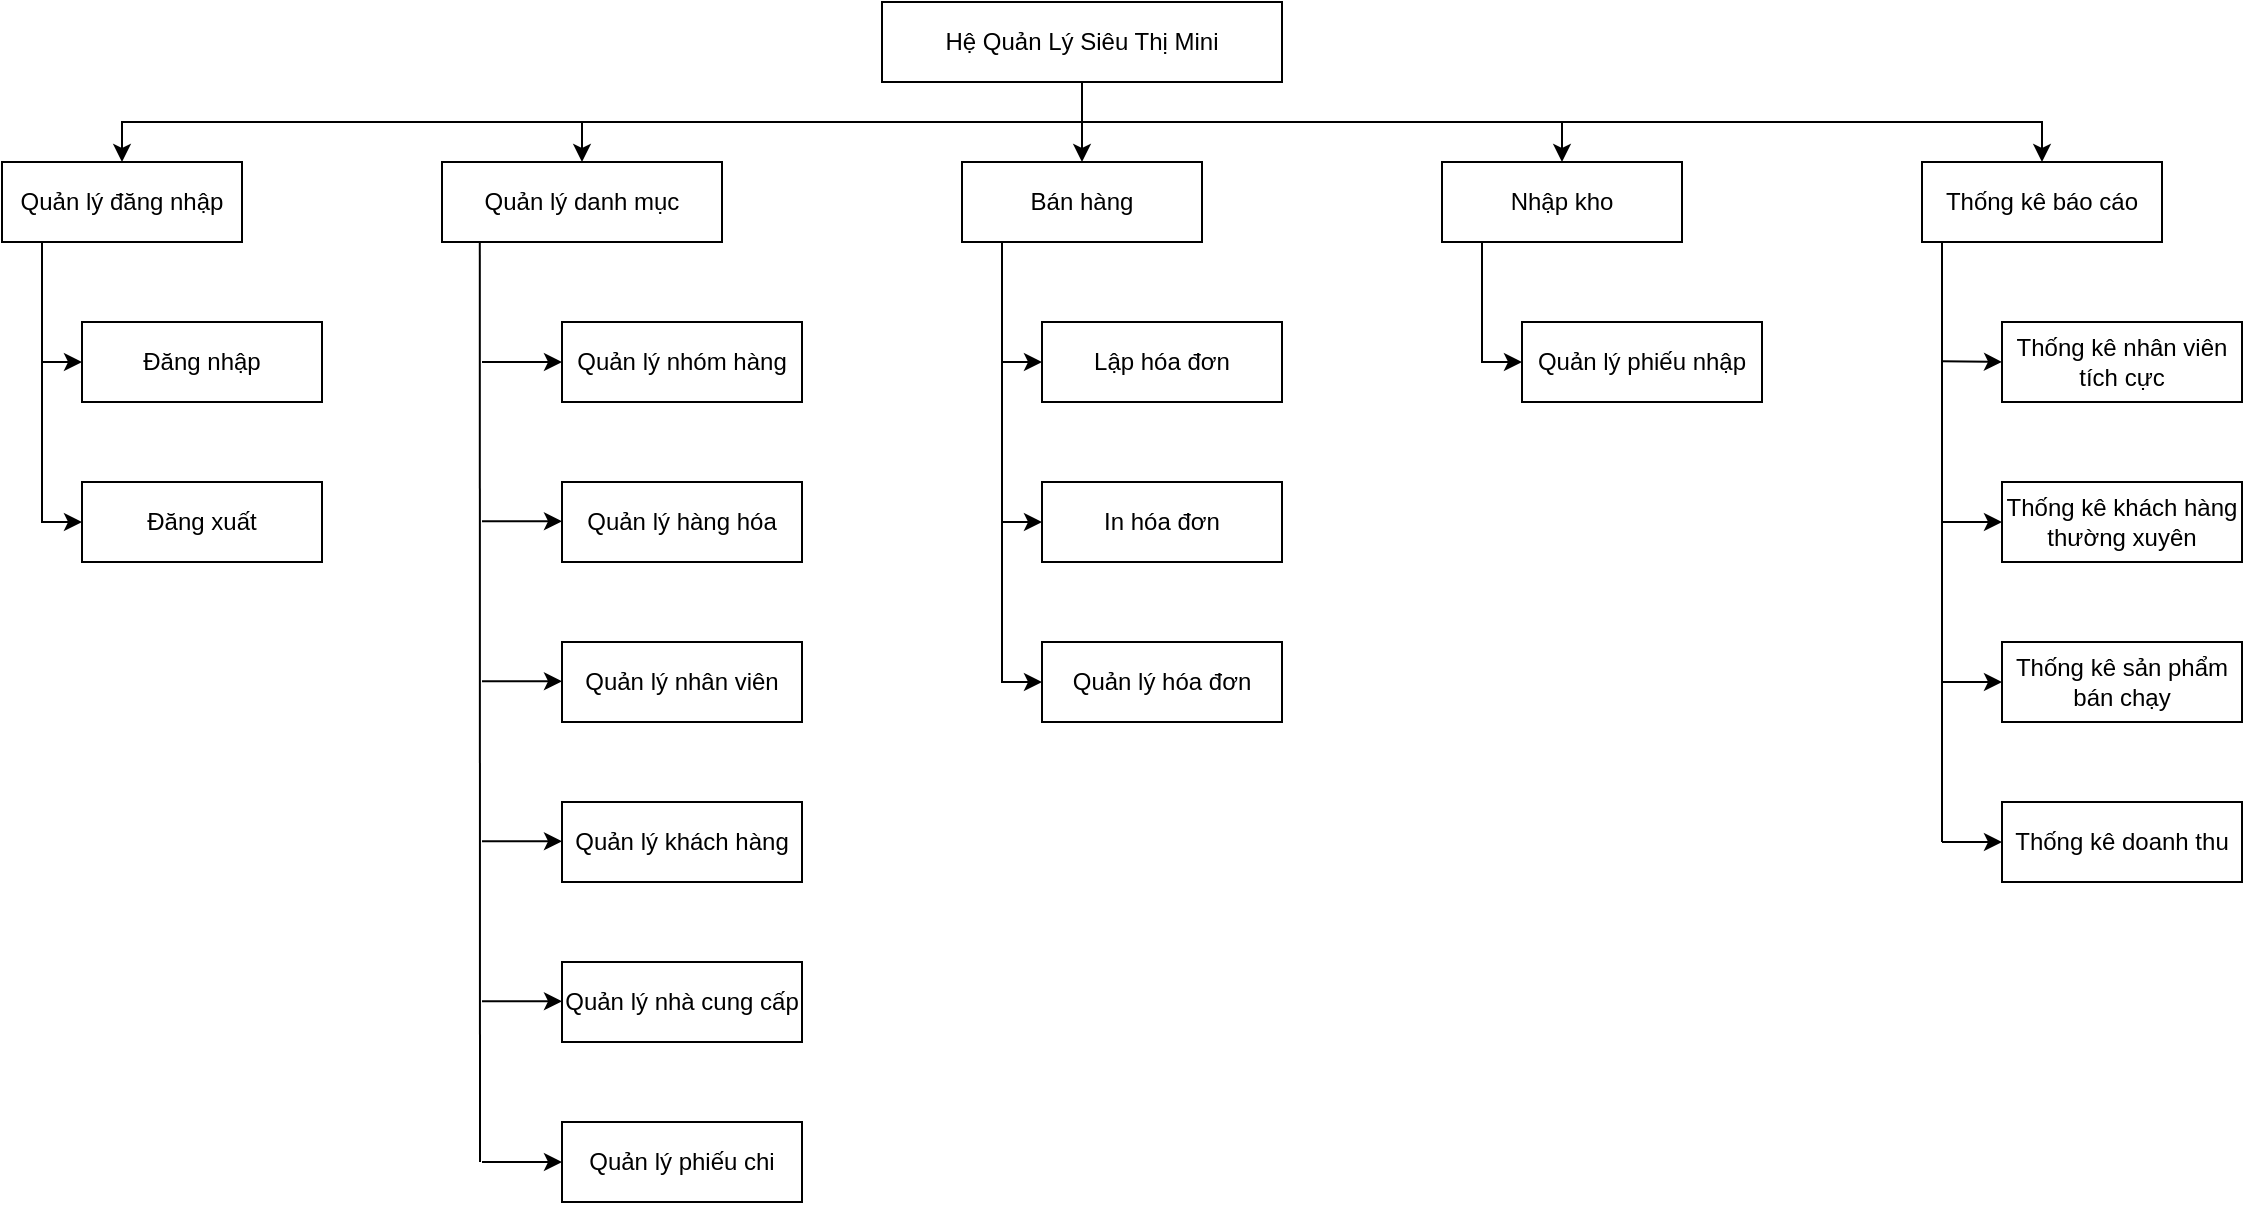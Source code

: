 <mxfile version="20.6.2" type="device" pages="7"><diagram name="BFD" id="UF0ZcvI4WcE7Xicx9GTK"><mxGraphModel dx="2046" dy="1186" grid="1" gridSize="10" guides="1" tooltips="1" connect="1" arrows="1" fold="1" page="1" pageScale="1" pageWidth="850" pageHeight="1100" math="0" shadow="0"><root><mxCell id="0"/><mxCell id="1" parent="0"/><mxCell id="E3t5shu3jj3H0D6cHpUK-6" style="edgeStyle=orthogonalEdgeStyle;rounded=0;orthogonalLoop=1;jettySize=auto;html=1;entryX=0.5;entryY=0;entryDx=0;entryDy=0;" parent="1" source="E3t5shu3jj3H0D6cHpUK-1" target="E3t5shu3jj3H0D6cHpUK-2" edge="1"><mxGeometry relative="1" as="geometry"><Array as="points"><mxPoint x="580" y="100"/><mxPoint x="100" y="100"/></Array></mxGeometry></mxCell><mxCell id="E3t5shu3jj3H0D6cHpUK-7" style="edgeStyle=orthogonalEdgeStyle;rounded=0;orthogonalLoop=1;jettySize=auto;html=1;" parent="1" source="E3t5shu3jj3H0D6cHpUK-1" target="E3t5shu3jj3H0D6cHpUK-3" edge="1"><mxGeometry relative="1" as="geometry"><Array as="points"><mxPoint x="580" y="100"/><mxPoint x="330" y="100"/></Array></mxGeometry></mxCell><mxCell id="E3t5shu3jj3H0D6cHpUK-8" style="edgeStyle=orthogonalEdgeStyle;rounded=0;orthogonalLoop=1;jettySize=auto;html=1;entryX=0.5;entryY=0;entryDx=0;entryDy=0;" parent="1" source="E3t5shu3jj3H0D6cHpUK-1" target="E3t5shu3jj3H0D6cHpUK-4" edge="1"><mxGeometry relative="1" as="geometry"/></mxCell><mxCell id="E3t5shu3jj3H0D6cHpUK-9" style="edgeStyle=orthogonalEdgeStyle;rounded=0;orthogonalLoop=1;jettySize=auto;html=1;" parent="1" source="E3t5shu3jj3H0D6cHpUK-1" target="E3t5shu3jj3H0D6cHpUK-5" edge="1"><mxGeometry relative="1" as="geometry"><Array as="points"><mxPoint x="580" y="100"/><mxPoint x="820" y="100"/></Array></mxGeometry></mxCell><mxCell id="GZcsYVrtepgbxdtAQG8j-4" style="edgeStyle=orthogonalEdgeStyle;rounded=0;orthogonalLoop=1;jettySize=auto;html=1;entryX=0.5;entryY=0;entryDx=0;entryDy=0;" parent="1" source="E3t5shu3jj3H0D6cHpUK-1" target="GZcsYVrtepgbxdtAQG8j-5" edge="1"><mxGeometry relative="1" as="geometry"><mxPoint x="1040" y="120" as="targetPoint"/><Array as="points"><mxPoint x="580" y="100"/><mxPoint x="1060" y="100"/></Array></mxGeometry></mxCell><mxCell id="E3t5shu3jj3H0D6cHpUK-1" value="Hệ Quản Lý Siêu Thị Mini" style="rounded=0;whiteSpace=wrap;html=1;" parent="1" vertex="1"><mxGeometry x="480" y="40" width="200" height="40" as="geometry"/></mxCell><mxCell id="E3t5shu3jj3H0D6cHpUK-24" style="edgeStyle=orthogonalEdgeStyle;rounded=0;orthogonalLoop=1;jettySize=auto;html=1;entryX=0;entryY=0.5;entryDx=0;entryDy=0;" parent="1" source="E3t5shu3jj3H0D6cHpUK-2" target="E3t5shu3jj3H0D6cHpUK-10" edge="1"><mxGeometry relative="1" as="geometry"><Array as="points"><mxPoint x="60" y="220"/></Array></mxGeometry></mxCell><mxCell id="E3t5shu3jj3H0D6cHpUK-25" style="edgeStyle=orthogonalEdgeStyle;rounded=0;orthogonalLoop=1;jettySize=auto;html=1;entryX=0;entryY=0.5;entryDx=0;entryDy=0;" parent="1" source="E3t5shu3jj3H0D6cHpUK-2" target="E3t5shu3jj3H0D6cHpUK-11" edge="1"><mxGeometry relative="1" as="geometry"><Array as="points"><mxPoint x="60" y="300"/></Array></mxGeometry></mxCell><mxCell id="E3t5shu3jj3H0D6cHpUK-2" value="Quản lý đăng nhập" style="rounded=0;whiteSpace=wrap;html=1;" parent="1" vertex="1"><mxGeometry x="40" y="120" width="120" height="40" as="geometry"/></mxCell><mxCell id="E3t5shu3jj3H0D6cHpUK-3" value="Quản lý danh mục" style="rounded=0;whiteSpace=wrap;html=1;" parent="1" vertex="1"><mxGeometry x="260" y="120" width="140" height="40" as="geometry"/></mxCell><mxCell id="E3t5shu3jj3H0D6cHpUK-38" style="edgeStyle=orthogonalEdgeStyle;rounded=0;orthogonalLoop=1;jettySize=auto;html=1;entryX=0;entryY=0.5;entryDx=0;entryDy=0;" parent="1" source="E3t5shu3jj3H0D6cHpUK-4" target="E3t5shu3jj3H0D6cHpUK-21" edge="1"><mxGeometry relative="1" as="geometry"><Array as="points"><mxPoint x="540" y="220"/></Array></mxGeometry></mxCell><mxCell id="GZcsYVrtepgbxdtAQG8j-3" style="edgeStyle=orthogonalEdgeStyle;rounded=0;orthogonalLoop=1;jettySize=auto;html=1;entryX=0;entryY=0.5;entryDx=0;entryDy=0;" parent="1" source="E3t5shu3jj3H0D6cHpUK-4" target="GZcsYVrtepgbxdtAQG8j-2" edge="1"><mxGeometry relative="1" as="geometry"><Array as="points"><mxPoint x="540" y="300"/></Array></mxGeometry></mxCell><mxCell id="GZcsYVrtepgbxdtAQG8j-7" style="edgeStyle=orthogonalEdgeStyle;rounded=0;orthogonalLoop=1;jettySize=auto;html=1;entryX=0;entryY=0.5;entryDx=0;entryDy=0;" parent="1" source="E3t5shu3jj3H0D6cHpUK-4" target="GZcsYVrtepgbxdtAQG8j-6" edge="1"><mxGeometry relative="1" as="geometry"><Array as="points"><mxPoint x="540" y="380"/></Array></mxGeometry></mxCell><mxCell id="E3t5shu3jj3H0D6cHpUK-4" value="Bán hàng" style="rounded=0;whiteSpace=wrap;html=1;" parent="1" vertex="1"><mxGeometry x="520" y="120" width="120" height="40" as="geometry"/></mxCell><mxCell id="E3t5shu3jj3H0D6cHpUK-39" style="edgeStyle=orthogonalEdgeStyle;rounded=0;orthogonalLoop=1;jettySize=auto;html=1;entryX=0;entryY=0.5;entryDx=0;entryDy=0;" parent="1" source="E3t5shu3jj3H0D6cHpUK-5" target="E3t5shu3jj3H0D6cHpUK-23" edge="1"><mxGeometry relative="1" as="geometry"><Array as="points"><mxPoint x="780" y="220"/></Array></mxGeometry></mxCell><mxCell id="E3t5shu3jj3H0D6cHpUK-5" value="Nhập kho" style="rounded=0;whiteSpace=wrap;html=1;" parent="1" vertex="1"><mxGeometry x="760" y="120" width="120" height="40" as="geometry"/></mxCell><mxCell id="E3t5shu3jj3H0D6cHpUK-10" value="Đăng nhập" style="rounded=0;whiteSpace=wrap;html=1;" parent="1" vertex="1"><mxGeometry x="80" y="200" width="120" height="40" as="geometry"/></mxCell><mxCell id="E3t5shu3jj3H0D6cHpUK-11" value="Đăng xuất" style="rounded=0;whiteSpace=wrap;html=1;" parent="1" vertex="1"><mxGeometry x="80" y="280" width="120" height="40" as="geometry"/></mxCell><mxCell id="E3t5shu3jj3H0D6cHpUK-12" value="Quản lý nhóm hàng" style="rounded=0;whiteSpace=wrap;html=1;" parent="1" vertex="1"><mxGeometry x="320" y="200" width="120" height="40" as="geometry"/></mxCell><mxCell id="E3t5shu3jj3H0D6cHpUK-13" value="Quản lý hàng hóa" style="rounded=0;whiteSpace=wrap;html=1;" parent="1" vertex="1"><mxGeometry x="320" y="280" width="120" height="40" as="geometry"/></mxCell><mxCell id="E3t5shu3jj3H0D6cHpUK-14" value="Quản lý nhân viên" style="rounded=0;whiteSpace=wrap;html=1;" parent="1" vertex="1"><mxGeometry x="320" y="360" width="120" height="40" as="geometry"/></mxCell><mxCell id="E3t5shu3jj3H0D6cHpUK-15" value="Quản lý khách hàng" style="rounded=0;whiteSpace=wrap;html=1;" parent="1" vertex="1"><mxGeometry x="320" y="440" width="120" height="40" as="geometry"/></mxCell><mxCell id="E3t5shu3jj3H0D6cHpUK-16" value="Quản lý nhà cung cấp" style="rounded=0;whiteSpace=wrap;html=1;" parent="1" vertex="1"><mxGeometry x="320" y="520" width="120" height="40" as="geometry"/></mxCell><mxCell id="E3t5shu3jj3H0D6cHpUK-19" value="Quản lý phiếu chi" style="rounded=0;whiteSpace=wrap;html=1;" parent="1" vertex="1"><mxGeometry x="320" y="600" width="120" height="40" as="geometry"/></mxCell><mxCell id="E3t5shu3jj3H0D6cHpUK-21" value="Lập hóa đơn" style="rounded=0;whiteSpace=wrap;html=1;" parent="1" vertex="1"><mxGeometry x="560" y="200" width="120" height="40" as="geometry"/></mxCell><mxCell id="E3t5shu3jj3H0D6cHpUK-23" value="Quản lý phiếu nhập" style="rounded=0;whiteSpace=wrap;html=1;" parent="1" vertex="1"><mxGeometry x="800" y="200" width="120" height="40" as="geometry"/></mxCell><mxCell id="E3t5shu3jj3H0D6cHpUK-27" value="" style="endArrow=none;html=1;rounded=0;entryX=0.135;entryY=1.007;entryDx=0;entryDy=0;entryPerimeter=0;" parent="1" target="E3t5shu3jj3H0D6cHpUK-3" edge="1"><mxGeometry width="50" height="50" relative="1" as="geometry"><mxPoint x="279" y="620" as="sourcePoint"/><mxPoint x="280" y="220" as="targetPoint"/></mxGeometry></mxCell><mxCell id="E3t5shu3jj3H0D6cHpUK-28" value="" style="endArrow=classic;html=1;rounded=0;entryX=0;entryY=0.5;entryDx=0;entryDy=0;" parent="1" target="E3t5shu3jj3H0D6cHpUK-12" edge="1"><mxGeometry width="50" height="50" relative="1" as="geometry"><mxPoint x="280" y="220" as="sourcePoint"/><mxPoint x="580" y="450" as="targetPoint"/></mxGeometry></mxCell><mxCell id="E3t5shu3jj3H0D6cHpUK-29" value="" style="endArrow=classic;html=1;rounded=0;entryX=0;entryY=0.5;entryDx=0;entryDy=0;" parent="1" edge="1"><mxGeometry width="50" height="50" relative="1" as="geometry"><mxPoint x="280" y="299.66" as="sourcePoint"/><mxPoint x="320.0" y="299.66" as="targetPoint"/></mxGeometry></mxCell><mxCell id="E3t5shu3jj3H0D6cHpUK-30" value="" style="endArrow=classic;html=1;rounded=0;entryX=0;entryY=0.5;entryDx=0;entryDy=0;" parent="1" edge="1"><mxGeometry width="50" height="50" relative="1" as="geometry"><mxPoint x="280" y="379.66" as="sourcePoint"/><mxPoint x="320.0" y="379.66" as="targetPoint"/></mxGeometry></mxCell><mxCell id="E3t5shu3jj3H0D6cHpUK-31" value="" style="endArrow=classic;html=1;rounded=0;entryX=0;entryY=0.5;entryDx=0;entryDy=0;" parent="1" edge="1"><mxGeometry width="50" height="50" relative="1" as="geometry"><mxPoint x="280" y="459.66" as="sourcePoint"/><mxPoint x="320.0" y="459.66" as="targetPoint"/></mxGeometry></mxCell><mxCell id="E3t5shu3jj3H0D6cHpUK-32" value="" style="endArrow=classic;html=1;rounded=0;entryX=0;entryY=0.5;entryDx=0;entryDy=0;" parent="1" edge="1"><mxGeometry width="50" height="50" relative="1" as="geometry"><mxPoint x="280" y="539.66" as="sourcePoint"/><mxPoint x="320.0" y="539.66" as="targetPoint"/></mxGeometry></mxCell><mxCell id="E3t5shu3jj3H0D6cHpUK-36" value="" style="endArrow=classic;html=1;rounded=0;entryX=0;entryY=0.5;entryDx=0;entryDy=0;" parent="1" target="E3t5shu3jj3H0D6cHpUK-19" edge="1"><mxGeometry width="50" height="50" relative="1" as="geometry"><mxPoint x="280" y="620" as="sourcePoint"/><mxPoint x="320.0" y="779.66" as="targetPoint"/></mxGeometry></mxCell><mxCell id="GZcsYVrtepgbxdtAQG8j-2" value="In hóa đơn" style="rounded=0;whiteSpace=wrap;html=1;" parent="1" vertex="1"><mxGeometry x="560" y="280" width="120" height="40" as="geometry"/></mxCell><mxCell id="GZcsYVrtepgbxdtAQG8j-5" value="Thống kê báo cáo" style="rounded=0;whiteSpace=wrap;html=1;" parent="1" vertex="1"><mxGeometry x="1000" y="120" width="120" height="40" as="geometry"/></mxCell><mxCell id="GZcsYVrtepgbxdtAQG8j-6" value="Quản lý hóa đơn" style="rounded=0;whiteSpace=wrap;html=1;" parent="1" vertex="1"><mxGeometry x="560" y="360" width="120" height="40" as="geometry"/></mxCell><mxCell id="GZcsYVrtepgbxdtAQG8j-10" value="Thống kê nhân viên tích cực" style="rounded=0;whiteSpace=wrap;html=1;" parent="1" vertex="1"><mxGeometry x="1040" y="200" width="120" height="40" as="geometry"/></mxCell><mxCell id="GZcsYVrtepgbxdtAQG8j-11" value="Thống kê khách hàng&lt;br&gt;thường xuyên" style="rounded=0;whiteSpace=wrap;html=1;" parent="1" vertex="1"><mxGeometry x="1040" y="280" width="120" height="40" as="geometry"/></mxCell><mxCell id="GZcsYVrtepgbxdtAQG8j-13" value="Thống kê sản phẩm bán chạy" style="rounded=0;whiteSpace=wrap;html=1;" parent="1" vertex="1"><mxGeometry x="1040" y="360" width="120" height="40" as="geometry"/></mxCell><mxCell id="GZcsYVrtepgbxdtAQG8j-14" value="Thống kê doanh thu" style="rounded=0;whiteSpace=wrap;html=1;" parent="1" vertex="1"><mxGeometry x="1040" y="440" width="120" height="40" as="geometry"/></mxCell><mxCell id="GZcsYVrtepgbxdtAQG8j-16" value="" style="endArrow=none;html=1;rounded=0;entryX=0.135;entryY=1.007;entryDx=0;entryDy=0;entryPerimeter=0;" parent="1" edge="1"><mxGeometry width="50" height="50" relative="1" as="geometry"><mxPoint x="1010" y="460" as="sourcePoint"/><mxPoint x="1010.0" y="160.0" as="targetPoint"/></mxGeometry></mxCell><mxCell id="GZcsYVrtepgbxdtAQG8j-17" value="" style="endArrow=classic;html=1;rounded=0;" parent="1" edge="1"><mxGeometry width="50" height="50" relative="1" as="geometry"><mxPoint x="1010" y="219.57" as="sourcePoint"/><mxPoint x="1040" y="220" as="targetPoint"/></mxGeometry></mxCell><mxCell id="GZcsYVrtepgbxdtAQG8j-18" value="" style="endArrow=classic;html=1;rounded=0;entryX=0;entryY=0.5;entryDx=0;entryDy=0;" parent="1" target="GZcsYVrtepgbxdtAQG8j-11" edge="1"><mxGeometry width="50" height="50" relative="1" as="geometry"><mxPoint x="1010" y="300" as="sourcePoint"/><mxPoint x="1050.0" y="230" as="targetPoint"/></mxGeometry></mxCell><mxCell id="GZcsYVrtepgbxdtAQG8j-19" value="" style="endArrow=classic;html=1;rounded=0;entryX=0;entryY=0.5;entryDx=0;entryDy=0;" parent="1" target="GZcsYVrtepgbxdtAQG8j-13" edge="1"><mxGeometry width="50" height="50" relative="1" as="geometry"><mxPoint x="1010" y="380" as="sourcePoint"/><mxPoint x="1050.0" y="310" as="targetPoint"/></mxGeometry></mxCell><mxCell id="GZcsYVrtepgbxdtAQG8j-20" value="" style="endArrow=classic;html=1;rounded=0;entryX=0;entryY=0.5;entryDx=0;entryDy=0;" parent="1" target="GZcsYVrtepgbxdtAQG8j-14" edge="1"><mxGeometry width="50" height="50" relative="1" as="geometry"><mxPoint x="1010" y="460" as="sourcePoint"/><mxPoint x="1050.0" y="390.0" as="targetPoint"/></mxGeometry></mxCell></root></mxGraphModel></diagram><diagram id="3PlzjNnFUGADnHa1aQ1j" name="DFD_ContextLevel"><mxGraphModel dx="880" dy="522" grid="1" gridSize="10" guides="1" tooltips="1" connect="1" arrows="1" fold="1" page="1" pageScale="1" pageWidth="850" pageHeight="1100" math="0" shadow="0"><root><mxCell id="0"/><mxCell id="1" parent="0"/><mxCell id="cZ0UTj3f9kGufEiwyxzu-1" value="" style="ellipse;whiteSpace=wrap;html=1;aspect=fixed;" parent="1" vertex="1"><mxGeometry x="360" y="320" width="160" height="160" as="geometry"/></mxCell><mxCell id="cZ0UTj3f9kGufEiwyxzu-2" value="Nhân viên quản lý" style="rounded=0;whiteSpace=wrap;html=1;" parent="1" vertex="1"><mxGeometry x="120" y="240" width="120" height="40" as="geometry"/></mxCell><mxCell id="cZ0UTj3f9kGufEiwyxzu-3" value="Nhân viên bán hàng" style="rounded=0;whiteSpace=wrap;html=1;" parent="1" vertex="1"><mxGeometry x="640" y="240" width="120" height="40" as="geometry"/></mxCell><mxCell id="cZ0UTj3f9kGufEiwyxzu-4" value="Nhân viên kho" style="rounded=0;whiteSpace=wrap;html=1;" parent="1" vertex="1"><mxGeometry x="120" y="520" width="120" height="40" as="geometry"/></mxCell><mxCell id="cZ0UTj3f9kGufEiwyxzu-5" value="" style="endArrow=classic;html=1;rounded=0;exitX=1;exitY=0.5;exitDx=0;exitDy=0;entryX=0.415;entryY=0.005;entryDx=0;entryDy=0;entryPerimeter=0;" parent="1" source="cZ0UTj3f9kGufEiwyxzu-2" target="cZ0UTj3f9kGufEiwyxzu-1" edge="1"><mxGeometry width="50" height="50" relative="1" as="geometry"><mxPoint x="400" y="440" as="sourcePoint"/><mxPoint x="450" y="390" as="targetPoint"/><Array as="points"><mxPoint x="426" y="260"/></Array></mxGeometry></mxCell><mxCell id="cZ0UTj3f9kGufEiwyxzu-6" value="" style="endArrow=classic;html=1;rounded=0;entryX=0.75;entryY=1;entryDx=0;entryDy=0;" parent="1" target="cZ0UTj3f9kGufEiwyxzu-2" edge="1"><mxGeometry width="50" height="50" relative="1" as="geometry"><mxPoint x="400" y="330" as="sourcePoint"/><mxPoint x="450" y="390" as="targetPoint"/><Array as="points"><mxPoint x="210" y="330"/></Array></mxGeometry></mxCell><mxCell id="cZ0UTj3f9kGufEiwyxzu-7" value="Yêu cầu" style="text;html=1;strokeColor=none;fillColor=none;align=left;verticalAlign=middle;whiteSpace=wrap;rounded=0;" parent="1" vertex="1"><mxGeometry x="300" y="230" width="60" height="30" as="geometry"/></mxCell><mxCell id="cZ0UTj3f9kGufEiwyxzu-8" value="" style="endArrow=none;html=1;rounded=0;exitX=0;exitY=0;exitDx=0;exitDy=0;entryX=1;entryY=0;entryDx=0;entryDy=0;" parent="1" source="cZ0UTj3f9kGufEiwyxzu-1" target="cZ0UTj3f9kGufEiwyxzu-1" edge="1"><mxGeometry width="50" height="50" relative="1" as="geometry"><mxPoint x="400" y="440" as="sourcePoint"/><mxPoint x="450" y="390" as="targetPoint"/></mxGeometry></mxCell><mxCell id="cZ0UTj3f9kGufEiwyxzu-9" value="0" style="text;html=1;strokeColor=none;fillColor=none;align=center;verticalAlign=middle;whiteSpace=wrap;rounded=0;" parent="1" vertex="1"><mxGeometry x="415" y="330" width="50" height="10" as="geometry"/></mxCell><mxCell id="cZ0UTj3f9kGufEiwyxzu-10" value="Hệ thống quản lý và kinh doanh siêu thị mini" style="text;html=1;strokeColor=none;fillColor=none;align=center;verticalAlign=middle;whiteSpace=wrap;rounded=0;" parent="1" vertex="1"><mxGeometry x="365" y="390" width="155" height="30" as="geometry"/></mxCell><mxCell id="cZ0UTj3f9kGufEiwyxzu-11" value="Báo cáo thống kê" style="text;html=1;strokeColor=none;fillColor=none;align=left;verticalAlign=middle;whiteSpace=wrap;rounded=0;" parent="1" vertex="1"><mxGeometry x="280" y="300" width="100" height="30" as="geometry"/></mxCell><mxCell id="cZ0UTj3f9kGufEiwyxzu-12" value="" style="endArrow=classic;html=1;rounded=0;exitX=0.043;exitY=0.31;exitDx=0;exitDy=0;exitPerimeter=0;" parent="1" source="cZ0UTj3f9kGufEiwyxzu-1" edge="1"><mxGeometry width="50" height="50" relative="1" as="geometry"><mxPoint x="380" y="350" as="sourcePoint"/><mxPoint x="160" y="280" as="targetPoint"/><Array as="points"><mxPoint x="160" y="370"/></Array></mxGeometry></mxCell><mxCell id="cZ0UTj3f9kGufEiwyxzu-13" value="Thông tin kết quả cập nhật danh mục" style="text;html=1;strokeColor=none;fillColor=none;align=left;verticalAlign=middle;whiteSpace=wrap;rounded=0;" parent="1" vertex="1"><mxGeometry x="185" y="340" width="180" height="30" as="geometry"/></mxCell><mxCell id="cZ0UTj3f9kGufEiwyxzu-14" value="" style="endArrow=classic;html=1;rounded=0;exitX=0;exitY=0.5;exitDx=0;exitDy=0;" parent="1" source="cZ0UTj3f9kGufEiwyxzu-3" edge="1"><mxGeometry width="50" height="50" relative="1" as="geometry"><mxPoint x="380" y="370" as="sourcePoint"/><mxPoint x="450" y="320" as="targetPoint"/><Array as="points"><mxPoint x="450" y="260"/></Array></mxGeometry></mxCell><mxCell id="cZ0UTj3f9kGufEiwyxzu-15" value="Yêu cầu" style="text;html=1;strokeColor=none;fillColor=none;align=left;verticalAlign=middle;whiteSpace=wrap;rounded=0;" parent="1" vertex="1"><mxGeometry x="500" y="230" width="110" height="30" as="geometry"/></mxCell><mxCell id="cZ0UTj3f9kGufEiwyxzu-16" value="" style="endArrow=classic;html=1;rounded=0;entryX=0.564;entryY=1.038;entryDx=0;entryDy=0;entryPerimeter=0;exitX=0.76;exitY=0.068;exitDx=0;exitDy=0;exitPerimeter=0;" parent="1" source="cZ0UTj3f9kGufEiwyxzu-1" target="cZ0UTj3f9kGufEiwyxzu-3" edge="1"><mxGeometry width="50" height="50" relative="1" as="geometry"><mxPoint x="410" y="340" as="sourcePoint"/><mxPoint x="220" y="290" as="targetPoint"/><Array as="points"><mxPoint x="560" y="331"/><mxPoint x="708" y="331"/></Array></mxGeometry></mxCell><mxCell id="cZ0UTj3f9kGufEiwyxzu-17" value="Hóa đơn" style="text;html=1;strokeColor=none;fillColor=none;align=left;verticalAlign=middle;whiteSpace=wrap;rounded=0;" parent="1" vertex="1"><mxGeometry x="500" y="300" width="110" height="30" as="geometry"/></mxCell><mxCell id="cZ0UTj3f9kGufEiwyxzu-18" value="" style="endArrow=classic;html=1;rounded=0;entryX=0.897;entryY=1.054;entryDx=0;entryDy=0;entryPerimeter=0;exitX=0.969;exitY=0.31;exitDx=0;exitDy=0;exitPerimeter=0;" parent="1" source="cZ0UTj3f9kGufEiwyxzu-1" target="cZ0UTj3f9kGufEiwyxzu-3" edge="1"><mxGeometry width="50" height="50" relative="1" as="geometry"><mxPoint x="520.0" y="369.36" as="sourcePoint"/><mxPoint x="746.08" y="320" as="targetPoint"/><Array as="points"><mxPoint x="598.4" y="369.48"/><mxPoint x="746.4" y="369.48"/></Array></mxGeometry></mxCell><mxCell id="cZ0UTj3f9kGufEiwyxzu-19" value="Thông tin kết quả cập nhật khách hàng" style="text;html=1;strokeColor=none;fillColor=none;align=left;verticalAlign=middle;whiteSpace=wrap;rounded=0;" parent="1" vertex="1"><mxGeometry x="540" y="340" width="180" height="30" as="geometry"/></mxCell><mxCell id="cZ0UTj3f9kGufEiwyxzu-20" value="" style="endArrow=classic;html=1;rounded=0;entryX=0.173;entryY=0.897;entryDx=0;entryDy=0;entryPerimeter=0;" parent="1" target="cZ0UTj3f9kGufEiwyxzu-1" edge="1"><mxGeometry width="50" height="50" relative="1" as="geometry"><mxPoint x="160" y="520" as="sourcePoint"/><mxPoint x="380" y="460" as="targetPoint"/><Array as="points"><mxPoint x="160" y="464"/></Array></mxGeometry></mxCell><mxCell id="cZ0UTj3f9kGufEiwyxzu-21" value="Yêu cầu" style="text;html=1;strokeColor=none;fillColor=none;align=left;verticalAlign=middle;whiteSpace=wrap;rounded=0;" parent="1" vertex="1"><mxGeometry x="230" y="430" width="60" height="30" as="geometry"/></mxCell><mxCell id="cZ0UTj3f9kGufEiwyxzu-26" value="" style="endArrow=classic;html=1;rounded=0;exitX=0.569;exitY=1.001;exitDx=0;exitDy=0;exitPerimeter=0;entryX=1;entryY=1;entryDx=0;entryDy=0;" parent="1" source="cZ0UTj3f9kGufEiwyxzu-1" target="cZ0UTj3f9kGufEiwyxzu-4" edge="1"><mxGeometry width="50" height="50" relative="1" as="geometry"><mxPoint x="330" y="480" as="sourcePoint"/><mxPoint x="380" y="430" as="targetPoint"/><Array as="points"><mxPoint x="451" y="560"/></Array></mxGeometry></mxCell><mxCell id="cZ0UTj3f9kGufEiwyxzu-27" value="Thông tin kết quả cập nhật phiếu nhập, nhà cung cấp, nhóm hàng, hàng hóa, phiếu chi." style="text;html=1;strokeColor=none;fillColor=none;align=left;verticalAlign=middle;whiteSpace=wrap;rounded=0;" parent="1" vertex="1"><mxGeometry x="255" y="520" width="195" height="30" as="geometry"/></mxCell></root></mxGraphModel></diagram><diagram id="5_QraZeTUk04syWuBRxm" name="DFD_Level1"><mxGraphModel dx="1100" dy="1753" grid="1" gridSize="10" guides="1" tooltips="1" connect="1" arrows="1" fold="1" page="1" pageScale="1" pageWidth="850" pageHeight="1100" math="0" shadow="0"><root><mxCell id="0"/><mxCell id="1" parent="0"/><mxCell id="q0jb8Dy2vKGUzv25mKc1-1" value="" style="ellipse;whiteSpace=wrap;html=1;aspect=fixed;" parent="1" vertex="1"><mxGeometry x="280" y="80" width="80" height="80" as="geometry"/></mxCell><mxCell id="tOgjGCXqWB831T7mK1PK-1" value="" style="ellipse;whiteSpace=wrap;html=1;aspect=fixed;" parent="1" vertex="1"><mxGeometry x="680" y="80" width="80" height="80" as="geometry"/></mxCell><mxCell id="tOgjGCXqWB831T7mK1PK-2" value="" style="ellipse;whiteSpace=wrap;html=1;aspect=fixed;" parent="1" vertex="1"><mxGeometry x="280" y="490" width="80" height="80" as="geometry"/></mxCell><mxCell id="tOgjGCXqWB831T7mK1PK-3" value="" style="ellipse;whiteSpace=wrap;html=1;aspect=fixed;" parent="1" vertex="1"><mxGeometry x="680" y="490" width="80" height="80" as="geometry"/></mxCell><mxCell id="tOgjGCXqWB831T7mK1PK-5" value="Nhóm hàng" style="shape=partialRectangle;whiteSpace=wrap;html=1;left=0;right=0;fillColor=none;" parent="1" vertex="1"><mxGeometry x="460" y="-10" width="120" height="40" as="geometry"/></mxCell><mxCell id="tOgjGCXqWB831T7mK1PK-6" value="" style="endArrow=none;html=1;rounded=0;exitX=0;exitY=0;exitDx=0;exitDy=0;entryX=1;entryY=0;entryDx=0;entryDy=0;" parent="1" source="q0jb8Dy2vKGUzv25mKc1-1" target="q0jb8Dy2vKGUzv25mKc1-1" edge="1"><mxGeometry width="50" height="50" relative="1" as="geometry"><mxPoint x="400" y="210" as="sourcePoint"/><mxPoint x="450" y="160" as="targetPoint"/></mxGeometry></mxCell><mxCell id="tOgjGCXqWB831T7mK1PK-7" value="" style="endArrow=none;html=1;rounded=0;exitX=0;exitY=0;exitDx=0;exitDy=0;entryX=1;entryY=0;entryDx=0;entryDy=0;" parent="1" source="tOgjGCXqWB831T7mK1PK-1" target="tOgjGCXqWB831T7mK1PK-1" edge="1"><mxGeometry width="50" height="50" relative="1" as="geometry"><mxPoint x="301.716" y="101.716" as="sourcePoint"/><mxPoint x="358.284" y="101.716" as="targetPoint"/></mxGeometry></mxCell><mxCell id="tOgjGCXqWB831T7mK1PK-8" value="" style="endArrow=none;html=1;rounded=0;exitX=0;exitY=0;exitDx=0;exitDy=0;entryX=1;entryY=0;entryDx=0;entryDy=0;" parent="1" source="tOgjGCXqWB831T7mK1PK-3" target="tOgjGCXqWB831T7mK1PK-3" edge="1"><mxGeometry width="50" height="50" relative="1" as="geometry"><mxPoint x="701.716" y="271.716" as="sourcePoint"/><mxPoint x="758.284" y="271.716" as="targetPoint"/></mxGeometry></mxCell><mxCell id="tOgjGCXqWB831T7mK1PK-9" value="" style="endArrow=none;html=1;rounded=0;exitX=0;exitY=0;exitDx=0;exitDy=0;" parent="1" source="tOgjGCXqWB831T7mK1PK-2" edge="1"><mxGeometry width="50" height="50" relative="1" as="geometry"><mxPoint x="701.716" y="511.716" as="sourcePoint"/><mxPoint x="350" y="502" as="targetPoint"/></mxGeometry></mxCell><mxCell id="tOgjGCXqWB831T7mK1PK-10" value="1" style="text;html=1;strokeColor=none;fillColor=none;align=center;verticalAlign=middle;whiteSpace=wrap;rounded=0;" parent="1" vertex="1"><mxGeometry x="310" y="80" width="20" height="10" as="geometry"/></mxCell><mxCell id="tOgjGCXqWB831T7mK1PK-13" value="2" style="text;html=1;strokeColor=none;fillColor=none;align=center;verticalAlign=middle;whiteSpace=wrap;rounded=0;" parent="1" vertex="1"><mxGeometry x="710" y="80" width="20" height="10" as="geometry"/></mxCell><mxCell id="tOgjGCXqWB831T7mK1PK-15" value="3" style="text;html=1;strokeColor=none;fillColor=none;align=center;verticalAlign=middle;whiteSpace=wrap;rounded=0;" parent="1" vertex="1"><mxGeometry x="310" y="490" width="20" height="10" as="geometry"/></mxCell><mxCell id="tOgjGCXqWB831T7mK1PK-17" value="4" style="text;html=1;strokeColor=none;fillColor=none;align=center;verticalAlign=middle;whiteSpace=wrap;rounded=0;" parent="1" vertex="1"><mxGeometry x="710" y="490" width="20" height="10" as="geometry"/></mxCell><mxCell id="WhiElspWe5TDRhp4rroF-2" value="Quản lý danh mục" style="text;html=1;strokeColor=none;fillColor=none;align=center;verticalAlign=middle;whiteSpace=wrap;rounded=0;" parent="1" vertex="1"><mxGeometry x="290" y="105" width="60" height="30" as="geometry"/></mxCell><mxCell id="WhiElspWe5TDRhp4rroF-3" value="Bán hàng" style="text;html=1;strokeColor=none;fillColor=none;align=center;verticalAlign=middle;whiteSpace=wrap;rounded=0;" parent="1" vertex="1"><mxGeometry x="690" y="105" width="60" height="30" as="geometry"/></mxCell><mxCell id="WhiElspWe5TDRhp4rroF-4" value="Nhập kho" style="text;html=1;strokeColor=none;fillColor=none;align=center;verticalAlign=middle;whiteSpace=wrap;rounded=0;" parent="1" vertex="1"><mxGeometry x="290" y="515" width="60" height="30" as="geometry"/></mxCell><mxCell id="WhiElspWe5TDRhp4rroF-5" value="Thống kê báo cáo" style="text;html=1;strokeColor=none;fillColor=none;align=center;verticalAlign=middle;whiteSpace=wrap;rounded=0;" parent="1" vertex="1"><mxGeometry x="690" y="515" width="60" height="30" as="geometry"/></mxCell><mxCell id="WhiElspWe5TDRhp4rroF-6" value="Nhân viên bán hàng" style="rounded=0;whiteSpace=wrap;html=1;" parent="1" vertex="1"><mxGeometry x="880" y="95" width="120" height="40" as="geometry"/></mxCell><mxCell id="WhiElspWe5TDRhp4rroF-7" value="Nhân viên quản lý" style="rounded=0;whiteSpace=wrap;html=1;" parent="1" vertex="1"><mxGeometry x="880" y="500" width="120" height="40" as="geometry"/></mxCell><mxCell id="WhiElspWe5TDRhp4rroF-9" value="Nhân viên quản lý" style="rounded=0;whiteSpace=wrap;html=1;" parent="1" vertex="1"><mxGeometry x="40" y="-40" width="120" height="40" as="geometry"/></mxCell><mxCell id="WhiElspWe5TDRhp4rroF-11" value="Hàng hóa" style="shape=partialRectangle;whiteSpace=wrap;html=1;left=0;right=0;fillColor=none;" parent="1" vertex="1"><mxGeometry x="460" y="70" width="120" height="40" as="geometry"/></mxCell><mxCell id="WhiElspWe5TDRhp4rroF-12" value="Hóa đơn" style="shape=partialRectangle;whiteSpace=wrap;html=1;left=0;right=0;fillColor=none;" parent="1" vertex="1"><mxGeometry x="460" y="150" width="120" height="40" as="geometry"/></mxCell><mxCell id="WhiElspWe5TDRhp4rroF-13" value="Nhân viên" style="shape=partialRectangle;whiteSpace=wrap;html=1;left=0;right=0;fillColor=none;" parent="1" vertex="1"><mxGeometry x="460" y="230" width="120" height="40" as="geometry"/></mxCell><mxCell id="WhiElspWe5TDRhp4rroF-14" value="Khách hàng" style="shape=partialRectangle;whiteSpace=wrap;html=1;left=0;right=0;fillColor=none;" parent="1" vertex="1"><mxGeometry x="460" y="310" width="120" height="40" as="geometry"/></mxCell><mxCell id="WhiElspWe5TDRhp4rroF-15" value="Nhà cung cấp" style="shape=partialRectangle;whiteSpace=wrap;html=1;left=0;right=0;fillColor=none;" parent="1" vertex="1"><mxGeometry x="460" y="390" width="120" height="40" as="geometry"/></mxCell><mxCell id="WhiElspWe5TDRhp4rroF-17" value="Phiếu nhập" style="shape=partialRectangle;whiteSpace=wrap;html=1;left=0;right=0;fillColor=none;" parent="1" vertex="1"><mxGeometry x="460" y="470" width="120" height="40" as="geometry"/></mxCell><mxCell id="WhiElspWe5TDRhp4rroF-18" value="Phiếu chi" style="shape=partialRectangle;whiteSpace=wrap;html=1;left=0;right=0;fillColor=none;" parent="1" vertex="1"><mxGeometry x="460" y="550" width="120" height="40" as="geometry"/></mxCell><mxCell id="WhiElspWe5TDRhp4rroF-21" value="Nhân viên kho" style="rounded=0;whiteSpace=wrap;html=1;" parent="1" vertex="1"><mxGeometry x="40" y="360" width="120" height="40" as="geometry"/></mxCell><mxCell id="WhiElspWe5TDRhp4rroF-23" value="" style="endArrow=classic;startArrow=classic;html=1;rounded=0;" parent="1" source="q0jb8Dy2vKGUzv25mKc1-1" edge="1"><mxGeometry width="50" height="50" relative="1" as="geometry"><mxPoint x="358.284" y="101.716" as="sourcePoint"/><mxPoint x="450" y="10" as="targetPoint"/></mxGeometry></mxCell><mxCell id="WhiElspWe5TDRhp4rroF-24" value="" style="endArrow=classic;startArrow=classic;html=1;rounded=0;entryX=0;entryY=0.5;entryDx=0;entryDy=0;" parent="1" target="WhiElspWe5TDRhp4rroF-11" edge="1"><mxGeometry width="50" height="50" relative="1" as="geometry"><mxPoint x="360.535" y="104.162" as="sourcePoint"/><mxPoint x="460" y="20.0" as="targetPoint"/></mxGeometry></mxCell><mxCell id="WhiElspWe5TDRhp4rroF-25" value="" style="endArrow=classic;startArrow=classic;html=1;rounded=0;entryX=0;entryY=0.5;entryDx=0;entryDy=0;exitX=1;exitY=0.5;exitDx=0;exitDy=0;" parent="1" source="q0jb8Dy2vKGUzv25mKc1-1" target="WhiElspWe5TDRhp4rroF-13" edge="1"><mxGeometry width="50" height="50" relative="1" as="geometry"><mxPoint x="348" y="148" as="sourcePoint"/><mxPoint x="470" y="100.0" as="targetPoint"/></mxGeometry></mxCell><mxCell id="WhiElspWe5TDRhp4rroF-26" value="" style="endArrow=classic;startArrow=classic;html=1;rounded=0;entryX=0;entryY=0.5;entryDx=0;entryDy=0;exitX=0.978;exitY=0.764;exitDx=0;exitDy=0;exitPerimeter=0;" parent="1" source="q0jb8Dy2vKGUzv25mKc1-1" target="WhiElspWe5TDRhp4rroF-14" edge="1"><mxGeometry width="50" height="50" relative="1" as="geometry"><mxPoint x="358.284" y="158.284" as="sourcePoint"/><mxPoint x="470" y="260" as="targetPoint"/></mxGeometry></mxCell><mxCell id="WhiElspWe5TDRhp4rroF-27" value="" style="endArrow=classic;startArrow=classic;html=1;rounded=0;entryX=0;entryY=0.5;entryDx=0;entryDy=0;exitX=1;exitY=1;exitDx=0;exitDy=0;" parent="1" source="q0jb8Dy2vKGUzv25mKc1-1" target="WhiElspWe5TDRhp4rroF-15" edge="1"><mxGeometry width="50" height="50" relative="1" as="geometry"><mxPoint x="350" y="170.0" as="sourcePoint"/><mxPoint x="470" y="340" as="targetPoint"/></mxGeometry></mxCell><mxCell id="WhiElspWe5TDRhp4rroF-28" value="" style="endArrow=classic;startArrow=classic;html=1;rounded=0;entryX=0;entryY=0.5;entryDx=0;entryDy=0;exitX=0.736;exitY=0.985;exitDx=0;exitDy=0;exitPerimeter=0;" parent="1" source="q0jb8Dy2vKGUzv25mKc1-1" target="WhiElspWe5TDRhp4rroF-18" edge="1"><mxGeometry width="50" height="50" relative="1" as="geometry"><mxPoint x="330" y="170.0" as="sourcePoint"/><mxPoint x="470" y="420" as="targetPoint"/></mxGeometry></mxCell><mxCell id="TJ4FHgQhHnxp_O7itJgD-1" value="" style="endArrow=classic;startArrow=classic;html=1;rounded=0;entryX=0;entryY=0.5;entryDx=0;entryDy=0;exitX=1;exitY=0.5;exitDx=0;exitDy=0;" parent="1" source="WhiElspWe5TDRhp4rroF-12" edge="1"><mxGeometry width="50" height="50" relative="1" as="geometry"><mxPoint x="580.535" y="140.002" as="sourcePoint"/><mxPoint x="680" y="125.84" as="targetPoint"/></mxGeometry></mxCell><mxCell id="TJ4FHgQhHnxp_O7itJgD-2" value="" style="endArrow=classic;startArrow=classic;html=1;rounded=0;entryX=0;entryY=0.5;entryDx=0;entryDy=0;exitX=1;exitY=0.5;exitDx=0;exitDy=0;" parent="1" edge="1"><mxGeometry width="50" height="50" relative="1" as="geometry"><mxPoint x="360" y="524.16" as="sourcePoint"/><mxPoint x="460" y="480.0" as="targetPoint"/></mxGeometry></mxCell><mxCell id="TJ4FHgQhHnxp_O7itJgD-3" value="" style="endArrow=classic;startArrow=classic;html=1;rounded=0;entryX=0;entryY=0.75;entryDx=0;entryDy=0;exitX=0.978;exitY=0.628;exitDx=0;exitDy=0;exitPerimeter=0;" parent="1" source="tOgjGCXqWB831T7mK1PK-2" target="WhiElspWe5TDRhp4rroF-18" edge="1"><mxGeometry width="50" height="50" relative="1" as="geometry"><mxPoint x="370.0" y="534.16" as="sourcePoint"/><mxPoint x="470.0" y="490" as="targetPoint"/></mxGeometry></mxCell><mxCell id="TJ4FHgQhHnxp_O7itJgD-4" value="" style="endArrow=classic;startArrow=classic;html=1;rounded=0;entryX=0.25;entryY=0;entryDx=0;entryDy=0;exitX=1;exitY=0.5;exitDx=0;exitDy=0;" parent="1" source="tOgjGCXqWB831T7mK1PK-5" target="tOgjGCXqWB831T7mK1PK-17" edge="1"><mxGeometry width="50" height="50" relative="1" as="geometry"><mxPoint x="590" y="180.0" as="sourcePoint"/><mxPoint x="690" y="135.84" as="targetPoint"/></mxGeometry></mxCell><mxCell id="TJ4FHgQhHnxp_O7itJgD-5" value="" style="endArrow=classic;startArrow=classic;html=1;rounded=0;exitX=1;exitY=1;exitDx=0;exitDy=0;entryX=0.271;entryY=0.077;entryDx=0;entryDy=0;entryPerimeter=0;" parent="1" source="WhiElspWe5TDRhp4rroF-11" target="tOgjGCXqWB831T7mK1PK-3" edge="1"><mxGeometry width="50" height="50" relative="1" as="geometry"><mxPoint x="590" y="20.0" as="sourcePoint"/><mxPoint x="700" y="500" as="targetPoint"/></mxGeometry></mxCell><mxCell id="TJ4FHgQhHnxp_O7itJgD-6" value="" style="endArrow=classic;startArrow=classic;html=1;rounded=0;exitX=1;exitY=1;exitDx=0;exitDy=0;entryX=0;entryY=0;entryDx=0;entryDy=0;" parent="1" source="WhiElspWe5TDRhp4rroF-12" target="tOgjGCXqWB831T7mK1PK-3" edge="1"><mxGeometry width="50" height="50" relative="1" as="geometry"><mxPoint x="590" y="120.0" as="sourcePoint"/><mxPoint x="710" y="510" as="targetPoint"/></mxGeometry></mxCell><mxCell id="TJ4FHgQhHnxp_O7itJgD-7" value="" style="endArrow=classic;startArrow=classic;html=1;rounded=0;exitX=1;exitY=1;exitDx=0;exitDy=0;entryX=0.036;entryY=0.277;entryDx=0;entryDy=0;entryPerimeter=0;" parent="1" source="WhiElspWe5TDRhp4rroF-13" target="tOgjGCXqWB831T7mK1PK-3" edge="1"><mxGeometry width="50" height="50" relative="1" as="geometry"><mxPoint x="590" y="200" as="sourcePoint"/><mxPoint x="701.716" y="511.716" as="targetPoint"/></mxGeometry></mxCell><mxCell id="TJ4FHgQhHnxp_O7itJgD-8" value="" style="endArrow=classic;startArrow=classic;html=1;rounded=0;exitX=1;exitY=1;exitDx=0;exitDy=0;entryX=-0.014;entryY=0.405;entryDx=0;entryDy=0;entryPerimeter=0;" parent="1" source="WhiElspWe5TDRhp4rroF-14" target="tOgjGCXqWB831T7mK1PK-3" edge="1"><mxGeometry width="50" height="50" relative="1" as="geometry"><mxPoint x="590" y="280" as="sourcePoint"/><mxPoint x="692.88" y="522.16" as="targetPoint"/></mxGeometry></mxCell><mxCell id="TJ4FHgQhHnxp_O7itJgD-9" value="" style="endArrow=classic;startArrow=classic;html=1;rounded=0;exitX=1;exitY=1;exitDx=0;exitDy=0;entryX=0;entryY=0.625;entryDx=0;entryDy=0;entryPerimeter=0;" parent="1" source="WhiElspWe5TDRhp4rroF-15" target="tOgjGCXqWB831T7mK1PK-3" edge="1"><mxGeometry width="50" height="50" relative="1" as="geometry"><mxPoint x="590" y="360" as="sourcePoint"/><mxPoint x="688.88" y="532.4" as="targetPoint"/></mxGeometry></mxCell><mxCell id="TJ4FHgQhHnxp_O7itJgD-10" value="" style="endArrow=classic;startArrow=classic;html=1;rounded=0;exitX=1;exitY=0.75;exitDx=0;exitDy=0;entryX=0.046;entryY=0.761;entryDx=0;entryDy=0;entryPerimeter=0;" parent="1" source="WhiElspWe5TDRhp4rroF-17" target="tOgjGCXqWB831T7mK1PK-3" edge="1"><mxGeometry width="50" height="50" relative="1" as="geometry"><mxPoint x="590" y="440" as="sourcePoint"/><mxPoint x="680" y="550" as="targetPoint"/></mxGeometry></mxCell><mxCell id="TJ4FHgQhHnxp_O7itJgD-11" value="" style="endArrow=classic;startArrow=classic;html=1;rounded=0;exitX=1;exitY=0.5;exitDx=0;exitDy=0;" parent="1" source="WhiElspWe5TDRhp4rroF-18" edge="1"><mxGeometry width="50" height="50" relative="1" as="geometry"><mxPoint x="590" y="510" as="sourcePoint"/><mxPoint x="690" y="560" as="targetPoint"/></mxGeometry></mxCell><mxCell id="TJ4FHgQhHnxp_O7itJgD-12" value="" style="endArrow=classic;html=1;rounded=0;exitX=1;exitY=0.5;exitDx=0;exitDy=0;" parent="1" source="WhiElspWe5TDRhp4rroF-9" edge="1"><mxGeometry width="50" height="50" relative="1" as="geometry"><mxPoint x="490" y="170" as="sourcePoint"/><mxPoint x="320" y="80" as="targetPoint"/><Array as="points"><mxPoint x="320" y="-20"/><mxPoint x="320" y="50"/></Array></mxGeometry></mxCell><mxCell id="TJ4FHgQhHnxp_O7itJgD-13" value="Yêu cầu" style="text;html=1;strokeColor=none;fillColor=none;align=left;verticalAlign=middle;whiteSpace=wrap;rounded=0;" parent="1" vertex="1"><mxGeometry x="210" y="-50" width="60" height="30" as="geometry"/></mxCell><mxCell id="TJ4FHgQhHnxp_O7itJgD-14" value="" style="endArrow=classic;html=1;rounded=0;exitX=0;exitY=0;exitDx=0;exitDy=0;entryX=0.5;entryY=1;entryDx=0;entryDy=0;" parent="1" source="q0jb8Dy2vKGUzv25mKc1-1" target="WhiElspWe5TDRhp4rroF-9" edge="1"><mxGeometry width="50" height="50" relative="1" as="geometry"><mxPoint x="490" y="170" as="sourcePoint"/><mxPoint x="540" y="120" as="targetPoint"/><Array as="points"><mxPoint x="100" y="92"/></Array></mxGeometry></mxCell><mxCell id="TJ4FHgQhHnxp_O7itJgD-15" value="Thông tin kết quả cập nhật danh mục" style="text;html=1;strokeColor=none;fillColor=none;align=left;verticalAlign=middle;whiteSpace=wrap;rounded=0;" parent="1" vertex="1"><mxGeometry x="110" y="60" width="170" height="30" as="geometry"/></mxCell><mxCell id="TJ4FHgQhHnxp_O7itJgD-16" value="Nhân viên bán hàng" style="rounded=0;whiteSpace=wrap;html=1;" parent="1" vertex="1"><mxGeometry x="40" y="160" width="120" height="40" as="geometry"/></mxCell><mxCell id="TJ4FHgQhHnxp_O7itJgD-18" value="" style="endArrow=classic;html=1;rounded=0;exitX=0.5;exitY=0;exitDx=0;exitDy=0;entryX=0;entryY=0.628;entryDx=0;entryDy=0;entryPerimeter=0;" parent="1" source="TJ4FHgQhHnxp_O7itJgD-16" target="q0jb8Dy2vKGUzv25mKc1-1" edge="1"><mxGeometry width="50" height="50" relative="1" as="geometry"><mxPoint x="330" y="250" as="sourcePoint"/><mxPoint x="380" y="200" as="targetPoint"/><Array as="points"><mxPoint x="100" y="130"/></Array></mxGeometry></mxCell><mxCell id="TJ4FHgQhHnxp_O7itJgD-19" value="Thông tin cập nhật khách hàng" style="text;html=1;strokeColor=none;fillColor=none;align=left;verticalAlign=middle;whiteSpace=wrap;rounded=0;" parent="1" vertex="1"><mxGeometry x="100" y="100" width="170" height="30" as="geometry"/></mxCell><mxCell id="TJ4FHgQhHnxp_O7itJgD-20" value="" style="endArrow=classic;html=1;rounded=0;exitX=0;exitY=1;exitDx=0;exitDy=0;entryX=1;entryY=0.5;entryDx=0;entryDy=0;" parent="1" source="q0jb8Dy2vKGUzv25mKc1-1" target="TJ4FHgQhHnxp_O7itJgD-16" edge="1"><mxGeometry width="50" height="50" relative="1" as="geometry"><mxPoint x="330" y="230" as="sourcePoint"/><mxPoint x="380" y="180" as="targetPoint"/><Array as="points"><mxPoint x="292" y="180"/></Array></mxGeometry></mxCell><mxCell id="TJ4FHgQhHnxp_O7itJgD-21" value="Thông tin kết quả cập nhật khách hàng" style="text;html=1;strokeColor=none;fillColor=none;align=left;verticalAlign=middle;whiteSpace=wrap;rounded=0;" parent="1" vertex="1"><mxGeometry x="170" y="150" width="130" height="30" as="geometry"/></mxCell><mxCell id="TJ4FHgQhHnxp_O7itJgD-22" value="" style="endArrow=classic;html=1;rounded=0;exitX=1;exitY=0.5;exitDx=0;exitDy=0;entryX=0.5;entryY=0;entryDx=0;entryDy=0;" parent="1" source="WhiElspWe5TDRhp4rroF-21" target="tOgjGCXqWB831T7mK1PK-15" edge="1"><mxGeometry width="50" height="50" relative="1" as="geometry"><mxPoint x="240" y="460" as="sourcePoint"/><mxPoint x="290" y="410" as="targetPoint"/><Array as="points"><mxPoint x="320" y="380"/></Array></mxGeometry></mxCell><mxCell id="BOoHjgJuKbFaI665virt-1" value="Thông tin cập nhật phiếu nhập" style="text;html=1;strokeColor=none;fillColor=none;align=left;verticalAlign=middle;whiteSpace=wrap;rounded=0;" parent="1" vertex="1"><mxGeometry x="175" y="350" width="130" height="30" as="geometry"/></mxCell><mxCell id="ckHHTB_VOsLnLxW9xr2E-1" value="" style="endArrow=classic;html=1;rounded=0;exitX=0;exitY=0.5;exitDx=0;exitDy=0;entryX=0.5;entryY=1;entryDx=0;entryDy=0;" parent="1" source="tOgjGCXqWB831T7mK1PK-2" target="WhiElspWe5TDRhp4rroF-21" edge="1"><mxGeometry width="50" height="50" relative="1" as="geometry"><mxPoint x="170" y="390" as="sourcePoint"/><mxPoint x="330.0" y="500" as="targetPoint"/><Array as="points"><mxPoint x="100" y="530"/></Array></mxGeometry></mxCell><mxCell id="ckHHTB_VOsLnLxW9xr2E-2" value="Thông tin kết quả cập nhật phiếu nhập" style="text;html=1;strokeColor=none;fillColor=none;align=left;verticalAlign=middle;whiteSpace=wrap;rounded=0;" parent="1" vertex="1"><mxGeometry x="110" y="490" width="150" height="30" as="geometry"/></mxCell><mxCell id="p5IhXRj1k9NGagFQTYN--1" value="" style="endArrow=classic;html=1;rounded=0;exitX=0.5;exitY=0;exitDx=0;exitDy=0;entryX=0.347;entryY=1.016;entryDx=0;entryDy=0;entryPerimeter=0;" parent="1" source="WhiElspWe5TDRhp4rroF-21" target="q0jb8Dy2vKGUzv25mKc1-1" edge="1"><mxGeometry width="50" height="50" relative="1" as="geometry"><mxPoint x="240" y="230" as="sourcePoint"/><mxPoint x="290" y="180" as="targetPoint"/><Array as="points"><mxPoint x="100" y="230"/><mxPoint x="308" y="230"/></Array></mxGeometry></mxCell><mxCell id="p5IhXRj1k9NGagFQTYN--2" value="Thông tin cập nhật nhà cung cấp, nhóm hàng, hàng hóa, phiếu chi." style="text;html=1;strokeColor=none;fillColor=none;align=left;verticalAlign=middle;whiteSpace=wrap;rounded=0;" parent="1" vertex="1"><mxGeometry x="100" y="200" width="190" height="30" as="geometry"/></mxCell><mxCell id="bQr8-fClAP1fyX-9yxfK-1" value="" style="endArrow=classic;html=1;rounded=0;exitX=0.5;exitY=1;exitDx=0;exitDy=0;entryX=0.75;entryY=0;entryDx=0;entryDy=0;" parent="1" source="q0jb8Dy2vKGUzv25mKc1-1" target="WhiElspWe5TDRhp4rroF-21" edge="1"><mxGeometry width="50" height="50" relative="1" as="geometry"><mxPoint x="240" y="300" as="sourcePoint"/><mxPoint x="290" y="250" as="targetPoint"/><Array as="points"><mxPoint x="320" y="320"/><mxPoint x="130" y="320"/></Array></mxGeometry></mxCell><mxCell id="bQr8-fClAP1fyX-9yxfK-2" value="Thông tin kết quả cập nhật nhà cung cấp, nhóm hàng, hàng hóa, phiếu chi" style="text;html=1;strokeColor=none;fillColor=none;align=left;verticalAlign=middle;whiteSpace=wrap;rounded=0;" parent="1" vertex="1"><mxGeometry x="130" y="280" width="190" height="30" as="geometry"/></mxCell><mxCell id="bQr8-fClAP1fyX-9yxfK-3" value="" style="endArrow=classic;html=1;rounded=0;exitX=0.5;exitY=0;exitDx=0;exitDy=0;entryX=0.5;entryY=0;entryDx=0;entryDy=0;" parent="1" source="WhiElspWe5TDRhp4rroF-6" target="tOgjGCXqWB831T7mK1PK-13" edge="1"><mxGeometry width="50" height="50" relative="1" as="geometry"><mxPoint x="530" y="190" as="sourcePoint"/><mxPoint x="580" y="140" as="targetPoint"/><Array as="points"><mxPoint x="940" y="40"/><mxPoint x="720" y="40"/></Array></mxGeometry></mxCell><mxCell id="bQr8-fClAP1fyX-9yxfK-4" value="Thông tin hóa đơn" style="text;html=1;strokeColor=none;fillColor=none;align=left;verticalAlign=middle;whiteSpace=wrap;rounded=0;" parent="1" vertex="1"><mxGeometry x="750" y="10" width="150" height="30" as="geometry"/></mxCell><mxCell id="bQr8-fClAP1fyX-9yxfK-5" value="" style="endArrow=classic;html=1;rounded=0;exitX=1;exitY=0.5;exitDx=0;exitDy=0;entryX=-0.001;entryY=0.626;entryDx=0;entryDy=0;entryPerimeter=0;" parent="1" source="tOgjGCXqWB831T7mK1PK-1" target="WhiElspWe5TDRhp4rroF-6" edge="1"><mxGeometry width="50" height="50" relative="1" as="geometry"><mxPoint x="530" y="160" as="sourcePoint"/><mxPoint x="580" y="110" as="targetPoint"/></mxGeometry></mxCell><mxCell id="bQr8-fClAP1fyX-9yxfK-6" value="Hóa đơn" style="text;html=1;strokeColor=none;fillColor=none;align=left;verticalAlign=middle;whiteSpace=wrap;rounded=0;" parent="1" vertex="1"><mxGeometry x="770" y="90" width="60" height="30" as="geometry"/></mxCell><mxCell id="bQr8-fClAP1fyX-9yxfK-7" value="" style="endArrow=classic;html=1;rounded=0;entryX=1;entryY=0;entryDx=0;entryDy=0;exitX=0.5;exitY=0;exitDx=0;exitDy=0;" parent="1" source="WhiElspWe5TDRhp4rroF-7" target="tOgjGCXqWB831T7mK1PK-17" edge="1"><mxGeometry width="50" height="50" relative="1" as="geometry"><mxPoint x="950" y="490" as="sourcePoint"/><mxPoint x="370" y="360" as="targetPoint"/><Array as="points"><mxPoint x="940" y="440"/><mxPoint x="730" y="440"/></Array></mxGeometry></mxCell><mxCell id="bQr8-fClAP1fyX-9yxfK-8" value="Yêu cầu thống kê" style="text;html=1;strokeColor=none;fillColor=none;align=left;verticalAlign=middle;whiteSpace=wrap;rounded=0;" parent="1" vertex="1"><mxGeometry x="760" y="410" width="100" height="30" as="geometry"/></mxCell><mxCell id="bQr8-fClAP1fyX-9yxfK-9" value="" style="endArrow=classic;html=1;rounded=0;exitX=1;exitY=0.5;exitDx=0;exitDy=0;entryX=0;entryY=0.75;entryDx=0;entryDy=0;" parent="1" source="tOgjGCXqWB831T7mK1PK-3" target="WhiElspWe5TDRhp4rroF-7" edge="1"><mxGeometry width="50" height="50" relative="1" as="geometry"><mxPoint x="320" y="410" as="sourcePoint"/><mxPoint x="370" y="360" as="targetPoint"/></mxGeometry></mxCell><mxCell id="bQr8-fClAP1fyX-9yxfK-10" value="Thống kê báo cáo" style="text;html=1;strokeColor=none;fillColor=none;align=left;verticalAlign=middle;whiteSpace=wrap;rounded=0;" parent="1" vertex="1"><mxGeometry x="760" y="500" width="100" height="30" as="geometry"/></mxCell></root></mxGraphModel></diagram><diagram id="lWXEI6e-APocXDvbBdqB" name="(2.0) DFD_Level2"><mxGraphModel dx="1583" dy="435" grid="1" gridSize="10" guides="1" tooltips="1" connect="1" arrows="1" fold="1" page="1" pageScale="1" pageWidth="850" pageHeight="1100" math="0" shadow="0"><root><mxCell id="0"/><mxCell id="1" parent="0"/><mxCell id="26CvkUwxz4-xETEzr5di-3" value="Hóa đơn" style="shape=partialRectangle;whiteSpace=wrap;html=1;left=0;right=0;fillColor=none;" parent="1" vertex="1"><mxGeometry x="360" y="240" width="120" height="40" as="geometry"/></mxCell><mxCell id="ONV1cJmyhfV4f-IpNQir-1" value="" style="ellipse;whiteSpace=wrap;html=1;aspect=fixed;" parent="1" vertex="1"><mxGeometry x="200" y="120" width="80" height="80" as="geometry"/></mxCell><mxCell id="ONV1cJmyhfV4f-IpNQir-2" value="" style="endArrow=none;html=1;rounded=0;exitX=0;exitY=0;exitDx=0;exitDy=0;entryX=1;entryY=0;entryDx=0;entryDy=0;" parent="1" source="ONV1cJmyhfV4f-IpNQir-1" target="ONV1cJmyhfV4f-IpNQir-1" edge="1"><mxGeometry width="50" height="50" relative="1" as="geometry"><mxPoint x="-178.284" y="141.716" as="sourcePoint"/><mxPoint x="-121.716" y="141.716" as="targetPoint"/></mxGeometry></mxCell><mxCell id="ONV1cJmyhfV4f-IpNQir-3" value="2.1" style="text;html=1;strokeColor=none;fillColor=none;align=center;verticalAlign=middle;whiteSpace=wrap;rounded=0;" parent="1" vertex="1"><mxGeometry x="230" y="120" width="20" height="10" as="geometry"/></mxCell><mxCell id="ONV1cJmyhfV4f-IpNQir-4" value="Lập hóa đơn" style="text;html=1;strokeColor=none;fillColor=none;align=center;verticalAlign=middle;whiteSpace=wrap;rounded=0;" parent="1" vertex="1"><mxGeometry x="210" y="145" width="60" height="30" as="geometry"/></mxCell><mxCell id="ONV1cJmyhfV4f-IpNQir-5" value="" style="ellipse;whiteSpace=wrap;html=1;aspect=fixed;" parent="1" vertex="1"><mxGeometry x="200" y="320" width="80" height="80" as="geometry"/></mxCell><mxCell id="ONV1cJmyhfV4f-IpNQir-6" value="" style="endArrow=none;html=1;rounded=0;exitX=0;exitY=0;exitDx=0;exitDy=0;entryX=1;entryY=0;entryDx=0;entryDy=0;" parent="1" source="ONV1cJmyhfV4f-IpNQir-5" target="ONV1cJmyhfV4f-IpNQir-5" edge="1"><mxGeometry width="50" height="50" relative="1" as="geometry"><mxPoint x="-178.284" y="341.716" as="sourcePoint"/><mxPoint x="-121.716" y="341.716" as="targetPoint"/></mxGeometry></mxCell><mxCell id="ONV1cJmyhfV4f-IpNQir-7" value="2.2" style="text;html=1;strokeColor=none;fillColor=none;align=center;verticalAlign=middle;whiteSpace=wrap;rounded=0;" parent="1" vertex="1"><mxGeometry x="230" y="320" width="20" height="10" as="geometry"/></mxCell><mxCell id="ONV1cJmyhfV4f-IpNQir-8" value="In hóa đơn" style="text;html=1;strokeColor=none;fillColor=none;align=center;verticalAlign=middle;whiteSpace=wrap;rounded=0;" parent="1" vertex="1"><mxGeometry x="210" y="345" width="60" height="30" as="geometry"/></mxCell><mxCell id="9MTJJciW9G0DdwBwFXhP-1" value="Nhân viên bán hàng" style="rounded=0;whiteSpace=wrap;html=1;" parent="1" vertex="1"><mxGeometry x="-40" y="140" width="120" height="40" as="geometry"/></mxCell><mxCell id="9MTJJciW9G0DdwBwFXhP-2" value="" style="endArrow=classic;html=1;rounded=0;exitX=1;exitY=0.5;exitDx=0;exitDy=0;entryX=0;entryY=0.5;entryDx=0;entryDy=0;" parent="1" source="9MTJJciW9G0DdwBwFXhP-1" target="ONV1cJmyhfV4f-IpNQir-1" edge="1"><mxGeometry width="50" height="50" relative="1" as="geometry"><mxPoint x="400" y="230" as="sourcePoint"/><mxPoint x="450" y="180" as="targetPoint"/></mxGeometry></mxCell><mxCell id="9MTJJciW9G0DdwBwFXhP-3" value="Thông tin đơn hàng" style="text;html=1;strokeColor=none;fillColor=none;align=center;verticalAlign=middle;whiteSpace=wrap;rounded=0;" parent="1" vertex="1"><mxGeometry x="80" y="130" width="110" height="30" as="geometry"/></mxCell><mxCell id="9MTJJciW9G0DdwBwFXhP-4" value="" style="endArrow=classic;html=1;rounded=0;exitX=1;exitY=0.5;exitDx=0;exitDy=0;entryX=0.5;entryY=0;entryDx=0;entryDy=0;" parent="1" source="ONV1cJmyhfV4f-IpNQir-1" target="26CvkUwxz4-xETEzr5di-3" edge="1"><mxGeometry width="50" height="50" relative="1" as="geometry"><mxPoint x="400" y="230" as="sourcePoint"/><mxPoint x="450" y="180" as="targetPoint"/><Array as="points"><mxPoint x="420" y="160"/></Array></mxGeometry></mxCell><mxCell id="9MTJJciW9G0DdwBwFXhP-5" value="Thông tin hóa đơn" style="text;html=1;strokeColor=none;fillColor=none;align=center;verticalAlign=middle;whiteSpace=wrap;rounded=0;" parent="1" vertex="1"><mxGeometry x="290" y="130" width="110" height="30" as="geometry"/></mxCell><mxCell id="9MTJJciW9G0DdwBwFXhP-6" value="" style="endArrow=classic;html=1;rounded=0;exitX=0.5;exitY=1;exitDx=0;exitDy=0;entryX=1;entryY=0.5;entryDx=0;entryDy=0;" parent="1" source="26CvkUwxz4-xETEzr5di-3" target="ONV1cJmyhfV4f-IpNQir-5" edge="1"><mxGeometry width="50" height="50" relative="1" as="geometry"><mxPoint x="400" y="230" as="sourcePoint"/><mxPoint x="450" y="180" as="targetPoint"/><Array as="points"><mxPoint x="420" y="360"/></Array></mxGeometry></mxCell><mxCell id="9MTJJciW9G0DdwBwFXhP-7" value="Thông tin hóa đơn" style="text;html=1;strokeColor=none;fillColor=none;align=center;verticalAlign=middle;whiteSpace=wrap;rounded=0;" parent="1" vertex="1"><mxGeometry x="300" y="330" width="110" height="30" as="geometry"/></mxCell><mxCell id="9MTJJciW9G0DdwBwFXhP-8" value="" style="endArrow=classic;html=1;rounded=0;exitX=0.5;exitY=1;exitDx=0;exitDy=0;entryX=0.5;entryY=0;entryDx=0;entryDy=0;" parent="1" source="ONV1cJmyhfV4f-IpNQir-1" target="ONV1cJmyhfV4f-IpNQir-5" edge="1"><mxGeometry width="50" height="50" relative="1" as="geometry"><mxPoint x="400" y="230" as="sourcePoint"/><mxPoint x="450" y="180" as="targetPoint"/></mxGeometry></mxCell><mxCell id="9MTJJciW9G0DdwBwFXhP-9" value="Thông tin hóa đơn" style="text;html=1;strokeColor=none;fillColor=none;align=center;verticalAlign=middle;whiteSpace=wrap;rounded=0;rotation=90;" parent="1" vertex="1"><mxGeometry x="210" y="245" width="110" height="30" as="geometry"/></mxCell><mxCell id="9MTJJciW9G0DdwBwFXhP-10" value="" style="endArrow=classic;html=1;rounded=0;exitX=0;exitY=0.5;exitDx=0;exitDy=0;entryX=0.5;entryY=1;entryDx=0;entryDy=0;" parent="1" source="ONV1cJmyhfV4f-IpNQir-5" target="9MTJJciW9G0DdwBwFXhP-1" edge="1"><mxGeometry width="50" height="50" relative="1" as="geometry"><mxPoint x="400" y="230" as="sourcePoint"/><mxPoint x="450" y="180" as="targetPoint"/><Array as="points"><mxPoint x="20" y="360"/></Array></mxGeometry></mxCell><mxCell id="9MTJJciW9G0DdwBwFXhP-11" value="Hóa đơn" style="text;html=1;strokeColor=none;fillColor=none;align=center;verticalAlign=middle;whiteSpace=wrap;rounded=0;" parent="1" vertex="1"><mxGeometry x="60" y="330" width="110" height="30" as="geometry"/></mxCell></root></mxGraphModel></diagram><diagram id="_tG7U6mEJYCRx5ruvqSN" name="(1.0) DFD_Level2"><mxGraphModel dx="880" dy="522" grid="1" gridSize="10" guides="1" tooltips="1" connect="1" arrows="1" fold="1" page="1" pageScale="1" pageWidth="850" pageHeight="1100" math="0" shadow="0"><root><mxCell id="0"/><mxCell id="1" parent="0"/><mxCell id="4aLehyPp5mjm7_3jlc3i-1" style="edgeStyle=orthogonalEdgeStyle;rounded=0;orthogonalLoop=1;jettySize=auto;html=1;exitX=0.5;exitY=0;exitDx=0;exitDy=0;entryX=0;entryY=0.5;entryDx=0;entryDy=0;" parent="1" source="VU1n59AJaAuYrJCWGAp4-1" target="Xk3e5EeXg1wTiOmMSP8Y-3" edge="1"><mxGeometry relative="1" as="geometry"/></mxCell><mxCell id="VJDIHc4pOw0VRZX3ARKw-6" style="edgeStyle=orthogonalEdgeStyle;rounded=0;orthogonalLoop=1;jettySize=auto;html=1;exitX=0.75;exitY=0;exitDx=0;exitDy=0;entryX=0;entryY=0.5;entryDx=0;entryDy=0;" parent="1" source="VU1n59AJaAuYrJCWGAp4-1" target="Xk3e5EeXg1wTiOmMSP8Y-4" edge="1"><mxGeometry relative="1" as="geometry"/></mxCell><mxCell id="VJDIHc4pOw0VRZX3ARKw-7" style="edgeStyle=orthogonalEdgeStyle;rounded=0;orthogonalLoop=1;jettySize=auto;html=1;exitX=1;exitY=0;exitDx=0;exitDy=0;entryX=0;entryY=0.5;entryDx=0;entryDy=0;" parent="1" source="VU1n59AJaAuYrJCWGAp4-1" target="Xk3e5EeXg1wTiOmMSP8Y-5" edge="1"><mxGeometry relative="1" as="geometry"><Array as="points"><mxPoint x="150" y="600"/></Array></mxGeometry></mxCell><mxCell id="VJDIHc4pOw0VRZX3ARKw-8" style="edgeStyle=orthogonalEdgeStyle;rounded=0;orthogonalLoop=1;jettySize=auto;html=1;entryX=0;entryY=0.5;entryDx=0;entryDy=0;" parent="1" source="VU1n59AJaAuYrJCWGAp4-1" target="5X3IlzKVlNSuJjak2qb--1" edge="1"><mxGeometry relative="1" as="geometry"><Array as="points"><mxPoint x="90" y="1200"/></Array></mxGeometry></mxCell><mxCell id="VJDIHc4pOw0VRZX3ARKw-9" style="edgeStyle=orthogonalEdgeStyle;rounded=0;orthogonalLoop=1;jettySize=auto;html=1;exitX=0.75;exitY=1;exitDx=0;exitDy=0;entryX=0;entryY=0.5;entryDx=0;entryDy=0;" parent="1" source="VU1n59AJaAuYrJCWGAp4-1" target="Xk3e5EeXg1wTiOmMSP8Y-1" edge="1"><mxGeometry relative="1" as="geometry"/></mxCell><mxCell id="VJDIHc4pOw0VRZX3ARKw-10" style="edgeStyle=orthogonalEdgeStyle;rounded=0;orthogonalLoop=1;jettySize=auto;html=1;exitX=1;exitY=1;exitDx=0;exitDy=0;entryX=0;entryY=0.5;entryDx=0;entryDy=0;" parent="1" source="VU1n59AJaAuYrJCWGAp4-1" target="Xk3e5EeXg1wTiOmMSP8Y-2" edge="1"><mxGeometry relative="1" as="geometry"/></mxCell><mxCell id="VU1n59AJaAuYrJCWGAp4-1" value="Nhân viên quản lý" style="rounded=0;whiteSpace=wrap;html=1;" parent="1" vertex="1"><mxGeometry x="30" y="591" width="120" height="40" as="geometry"/></mxCell><mxCell id="LeVaSnG8r_p7MlGqLBNn-8" style="edgeStyle=orthogonalEdgeStyle;rounded=0;orthogonalLoop=1;jettySize=auto;html=1;entryX=1;entryY=0.5;entryDx=0;entryDy=0;" parent="1" source="VU1n59AJaAuYrJCWGAp4-2" target="Xk3e5EeXg1wTiOmMSP8Y-3" edge="1"><mxGeometry relative="1" as="geometry"><Array as="points"><mxPoint x="720" y="200"/></Array></mxGeometry></mxCell><mxCell id="LeVaSnG8r_p7MlGqLBNn-9" style="edgeStyle=orthogonalEdgeStyle;rounded=0;orthogonalLoop=1;jettySize=auto;html=1;entryX=1;entryY=0.5;entryDx=0;entryDy=0;" parent="1" source="VU1n59AJaAuYrJCWGAp4-2" target="Xk3e5EeXg1wTiOmMSP8Y-5" edge="1"><mxGeometry relative="1" as="geometry"><Array as="points"><mxPoint x="720" y="600"/></Array></mxGeometry></mxCell><mxCell id="LeVaSnG8r_p7MlGqLBNn-11" style="edgeStyle=orthogonalEdgeStyle;rounded=0;orthogonalLoop=1;jettySize=auto;html=1;exitX=0.25;exitY=1;exitDx=0;exitDy=0;entryX=1;entryY=0.5;entryDx=0;entryDy=0;" parent="1" source="VU1n59AJaAuYrJCWGAp4-2" target="Xk3e5EeXg1wTiOmMSP8Y-4" edge="1"><mxGeometry relative="1" as="geometry"/></mxCell><mxCell id="VU1n59AJaAuYrJCWGAp4-2" value="Nhân viên kho" style="rounded=0;whiteSpace=wrap;html=1;" parent="1" vertex="1"><mxGeometry x="650" y="340" width="120" height="40" as="geometry"/></mxCell><mxCell id="LeVaSnG8r_p7MlGqLBNn-14" style="edgeStyle=orthogonalEdgeStyle;rounded=0;orthogonalLoop=1;jettySize=auto;html=1;entryX=1;entryY=0.5;entryDx=0;entryDy=0;" parent="1" source="VU1n59AJaAuYrJCWGAp4-3" target="5X3IlzKVlNSuJjak2qb--1" edge="1"><mxGeometry relative="1" as="geometry"><Array as="points"><mxPoint x="710" y="1200"/></Array></mxGeometry></mxCell><mxCell id="LeVaSnG8r_p7MlGqLBNn-15" style="edgeStyle=orthogonalEdgeStyle;rounded=0;orthogonalLoop=1;jettySize=auto;html=1;entryX=1;entryY=0.5;entryDx=0;entryDy=0;" parent="1" source="VU1n59AJaAuYrJCWGAp4-3" target="Xk3e5EeXg1wTiOmMSP8Y-1" edge="1"><mxGeometry relative="1" as="geometry"/></mxCell><mxCell id="VU1n59AJaAuYrJCWGAp4-3" value="Nhân viên bán hàng" style="rounded=0;whiteSpace=wrap;html=1;" parent="1" vertex="1"><mxGeometry x="650" y="980" width="120" height="40" as="geometry"/></mxCell><mxCell id="LeVaSnG8r_p7MlGqLBNn-6" style="edgeStyle=orthogonalEdgeStyle;rounded=0;orthogonalLoop=1;jettySize=auto;html=1;startArrow=classic;startFill=1;" parent="1" source="5X3IlzKVlNSuJjak2qb--1" target="VJDIHc4pOw0VRZX3ARKw-5" edge="1"><mxGeometry relative="1" as="geometry"/></mxCell><mxCell id="LeVaSnG8r_p7MlGqLBNn-16" style="edgeStyle=orthogonalEdgeStyle;rounded=0;orthogonalLoop=1;jettySize=auto;html=1;exitX=1;exitY=1;exitDx=0;exitDy=0;entryX=1;entryY=1;entryDx=0;entryDy=0;" parent="1" source="5X3IlzKVlNSuJjak2qb--1" target="VU1n59AJaAuYrJCWGAp4-3" edge="1"><mxGeometry relative="1" as="geometry"/></mxCell><mxCell id="LeVaSnG8r_p7MlGqLBNn-26" style="edgeStyle=orthogonalEdgeStyle;rounded=0;orthogonalLoop=1;jettySize=auto;html=1;exitX=0;exitY=1;exitDx=0;exitDy=0;entryX=0.5;entryY=0;entryDx=0;entryDy=0;" parent="1" source="5X3IlzKVlNSuJjak2qb--1" target="LeVaSnG8r_p7MlGqLBNn-25" edge="1"><mxGeometry relative="1" as="geometry"><Array as="points"><mxPoint x="372" y="1240"/><mxPoint x="90" y="1240"/></Array></mxGeometry></mxCell><mxCell id="5X3IlzKVlNSuJjak2qb--1" value="Quản lý phiếu chi" style="ellipse;whiteSpace=wrap;html=1;aspect=fixed;" parent="1" vertex="1"><mxGeometry x="360" y="1160" width="80" height="80" as="geometry"/></mxCell><mxCell id="LeVaSnG8r_p7MlGqLBNn-5" style="edgeStyle=orthogonalEdgeStyle;rounded=0;orthogonalLoop=1;jettySize=auto;html=1;entryX=0.5;entryY=0;entryDx=0;entryDy=0;startArrow=classic;startFill=1;" parent="1" source="Xk3e5EeXg1wTiOmMSP8Y-1" target="VJDIHc4pOw0VRZX3ARKw-4" edge="1"><mxGeometry relative="1" as="geometry"><Array as="points"><mxPoint x="399" y="1050"/><mxPoint x="399" y="1050"/></Array></mxGeometry></mxCell><mxCell id="Xk3e5EeXg1wTiOmMSP8Y-1" value="Quản lý khách hàng" style="ellipse;whiteSpace=wrap;html=1;aspect=fixed;" parent="1" vertex="1"><mxGeometry x="360" y="960" width="80" height="80" as="geometry"/></mxCell><mxCell id="LeVaSnG8r_p7MlGqLBNn-4" style="edgeStyle=orthogonalEdgeStyle;rounded=0;orthogonalLoop=1;jettySize=auto;html=1;entryX=0.511;entryY=-0.067;entryDx=0;entryDy=0;entryPerimeter=0;startArrow=classic;startFill=1;" parent="1" source="Xk3e5EeXg1wTiOmMSP8Y-2" target="VJDIHc4pOw0VRZX3ARKw-3" edge="1"><mxGeometry relative="1" as="geometry"/></mxCell><mxCell id="LeVaSnG8r_p7MlGqLBNn-23" style="edgeStyle=orthogonalEdgeStyle;rounded=0;orthogonalLoop=1;jettySize=auto;html=1;" parent="1" source="Xk3e5EeXg1wTiOmMSP8Y-2" target="LeVaSnG8r_p7MlGqLBNn-21" edge="1"><mxGeometry relative="1" as="geometry"/></mxCell><mxCell id="Xk3e5EeXg1wTiOmMSP8Y-2" value="Quản lý nhân viên" style="ellipse;whiteSpace=wrap;html=1;aspect=fixed;" parent="1" vertex="1"><mxGeometry x="360" y="760" width="80" height="80" as="geometry"/></mxCell><mxCell id="LeVaSnG8r_p7MlGqLBNn-1" style="edgeStyle=orthogonalEdgeStyle;rounded=0;orthogonalLoop=1;jettySize=auto;html=1;entryX=0.512;entryY=0.01;entryDx=0;entryDy=0;entryPerimeter=0;startArrow=classic;startFill=1;" parent="1" source="Xk3e5EeXg1wTiOmMSP8Y-3" target="qKl02agUsNwT5mOJ3Y5_-1" edge="1"><mxGeometry relative="1" as="geometry"/></mxCell><mxCell id="LeVaSnG8r_p7MlGqLBNn-20" style="edgeStyle=orthogonalEdgeStyle;rounded=0;orthogonalLoop=1;jettySize=auto;html=1;exitX=1;exitY=1;exitDx=0;exitDy=0;entryX=0.25;entryY=0;entryDx=0;entryDy=0;" parent="1" source="Xk3e5EeXg1wTiOmMSP8Y-3" target="VU1n59AJaAuYrJCWGAp4-2" edge="1"><mxGeometry relative="1" as="geometry"/></mxCell><mxCell id="Xk3e5EeXg1wTiOmMSP8Y-3" value="Quản lý nhóm hàng" style="ellipse;whiteSpace=wrap;html=1;aspect=fixed;" parent="1" vertex="1"><mxGeometry x="360" y="160" width="80" height="80" as="geometry"/></mxCell><mxCell id="LeVaSnG8r_p7MlGqLBNn-2" style="edgeStyle=orthogonalEdgeStyle;rounded=0;orthogonalLoop=1;jettySize=auto;html=1;entryX=0.512;entryY=0.008;entryDx=0;entryDy=0;entryPerimeter=0;startArrow=classic;startFill=1;" parent="1" source="Xk3e5EeXg1wTiOmMSP8Y-4" target="VJDIHc4pOw0VRZX3ARKw-1" edge="1"><mxGeometry relative="1" as="geometry"/></mxCell><mxCell id="LeVaSnG8r_p7MlGqLBNn-29" style="edgeStyle=orthogonalEdgeStyle;rounded=0;orthogonalLoop=1;jettySize=auto;html=1;exitX=0;exitY=1;exitDx=0;exitDy=0;entryX=0.75;entryY=1;entryDx=0;entryDy=0;" parent="1" source="Xk3e5EeXg1wTiOmMSP8Y-4" target="LeVaSnG8r_p7MlGqLBNn-27" edge="1"><mxGeometry relative="1" as="geometry"><Array as="points"><mxPoint x="372" y="340"/><mxPoint x="120" y="340"/></Array></mxGeometry></mxCell><mxCell id="Xk3e5EeXg1wTiOmMSP8Y-4" value="Quản lý hàng hóa" style="ellipse;whiteSpace=wrap;html=1;aspect=fixed;" parent="1" vertex="1"><mxGeometry x="360" y="360" width="80" height="80" as="geometry"/></mxCell><mxCell id="LeVaSnG8r_p7MlGqLBNn-18" style="edgeStyle=orthogonalEdgeStyle;rounded=0;orthogonalLoop=1;jettySize=auto;html=1;exitX=1;exitY=1;exitDx=0;exitDy=0;entryX=0.917;entryY=1;entryDx=0;entryDy=0;entryPerimeter=0;" parent="1" source="Xk3e5EeXg1wTiOmMSP8Y-5" target="VU1n59AJaAuYrJCWGAp4-2" edge="1"><mxGeometry relative="1" as="geometry"/></mxCell><mxCell id="LeVaSnG8r_p7MlGqLBNn-22" style="edgeStyle=orthogonalEdgeStyle;rounded=0;orthogonalLoop=1;jettySize=auto;html=1;exitX=0.5;exitY=1;exitDx=0;exitDy=0;" parent="1" source="Xk3e5EeXg1wTiOmMSP8Y-5" target="LeVaSnG8r_p7MlGqLBNn-21" edge="1"><mxGeometry relative="1" as="geometry"><Array as="points"><mxPoint x="400" y="660"/><mxPoint x="710" y="660"/></Array></mxGeometry></mxCell><mxCell id="Xk3e5EeXg1wTiOmMSP8Y-5" value="Quản lý nhà cung cấp" style="ellipse;whiteSpace=wrap;html=1;aspect=fixed;" parent="1" vertex="1"><mxGeometry x="360" y="560" width="80" height="80" as="geometry"/></mxCell><mxCell id="PMd008shLwIQS7sfjNkm-1" value="" style="endArrow=none;html=1;rounded=0;entryX=0.921;entryY=0.249;entryDx=0;entryDy=0;entryPerimeter=0;exitX=0.068;exitY=0.251;exitDx=0;exitDy=0;exitPerimeter=0;" parent="1" source="Xk3e5EeXg1wTiOmMSP8Y-3" target="Xk3e5EeXg1wTiOmMSP8Y-3" edge="1"><mxGeometry width="50" height="50" relative="1" as="geometry"><mxPoint x="370" y="180" as="sourcePoint"/><mxPoint x="420" y="180" as="targetPoint"/></mxGeometry></mxCell><mxCell id="LeVaSnG8r_p7MlGqLBNn-28" style="edgeStyle=orthogonalEdgeStyle;rounded=0;orthogonalLoop=1;jettySize=auto;html=1;exitX=0.5;exitY=0;exitDx=0;exitDy=0;entryX=1;entryY=0.5;entryDx=0;entryDy=0;" parent="1" source="PMd008shLwIQS7sfjNkm-2" target="LeVaSnG8r_p7MlGqLBNn-27" edge="1"><mxGeometry relative="1" as="geometry"/></mxCell><mxCell id="PMd008shLwIQS7sfjNkm-2" value="1.1" style="text;html=1;strokeColor=none;fillColor=none;align=center;verticalAlign=middle;whiteSpace=wrap;rounded=0;" parent="1" vertex="1"><mxGeometry x="370" y="156" width="60" height="30" as="geometry"/></mxCell><mxCell id="PMd008shLwIQS7sfjNkm-3" value="" style="endArrow=none;html=1;rounded=0;entryX=0.921;entryY=0.249;entryDx=0;entryDy=0;entryPerimeter=0;exitX=0.068;exitY=0.251;exitDx=0;exitDy=0;exitPerimeter=0;" parent="1" edge="1"><mxGeometry width="50" height="50" relative="1" as="geometry"><mxPoint x="365.5" y="380" as="sourcePoint"/><mxPoint x="434.5" y="380" as="targetPoint"/></mxGeometry></mxCell><mxCell id="LeVaSnG8r_p7MlGqLBNn-19" style="edgeStyle=orthogonalEdgeStyle;rounded=0;orthogonalLoop=1;jettySize=auto;html=1;exitX=1;exitY=0.5;exitDx=0;exitDy=0;entryX=0;entryY=0.5;entryDx=0;entryDy=0;" parent="1" source="PMd008shLwIQS7sfjNkm-4" target="VU1n59AJaAuYrJCWGAp4-2" edge="1"><mxGeometry relative="1" as="geometry"><Array as="points"><mxPoint x="429" y="360"/></Array></mxGeometry></mxCell><mxCell id="PMd008shLwIQS7sfjNkm-4" value="1.2" style="text;html=1;strokeColor=none;fillColor=none;align=center;verticalAlign=middle;whiteSpace=wrap;rounded=0;" parent="1" vertex="1"><mxGeometry x="369" y="357" width="60" height="30" as="geometry"/></mxCell><mxCell id="PMd008shLwIQS7sfjNkm-5" value="" style="endArrow=none;html=1;rounded=0;entryX=0.921;entryY=0.249;entryDx=0;entryDy=0;entryPerimeter=0;exitX=0.068;exitY=0.251;exitDx=0;exitDy=0;exitPerimeter=0;" parent="1" edge="1"><mxGeometry width="50" height="50" relative="1" as="geometry"><mxPoint x="364.5" y="580" as="sourcePoint"/><mxPoint x="433.5" y="580" as="targetPoint"/></mxGeometry></mxCell><mxCell id="PMd008shLwIQS7sfjNkm-6" value="1.3" style="text;html=1;strokeColor=none;fillColor=none;align=center;verticalAlign=middle;whiteSpace=wrap;rounded=0;" parent="1" vertex="1"><mxGeometry x="370" y="557" width="60" height="30" as="geometry"/></mxCell><mxCell id="PMd008shLwIQS7sfjNkm-7" value="" style="endArrow=none;html=1;rounded=0;entryX=0.921;entryY=0.249;entryDx=0;entryDy=0;entryPerimeter=0;exitX=0.068;exitY=0.251;exitDx=0;exitDy=0;exitPerimeter=0;" parent="1" edge="1"><mxGeometry width="50" height="50" relative="1" as="geometry"><mxPoint x="365.5" y="780" as="sourcePoint"/><mxPoint x="434.5" y="780" as="targetPoint"/></mxGeometry></mxCell><mxCell id="PMd008shLwIQS7sfjNkm-8" value="1.4" style="text;html=1;strokeColor=none;fillColor=none;align=center;verticalAlign=middle;whiteSpace=wrap;rounded=0;" parent="1" vertex="1"><mxGeometry x="369" y="757" width="60" height="30" as="geometry"/></mxCell><mxCell id="PMd008shLwIQS7sfjNkm-9" value="" style="endArrow=none;html=1;rounded=0;entryX=0.921;entryY=0.249;entryDx=0;entryDy=0;entryPerimeter=0;exitX=0.068;exitY=0.251;exitDx=0;exitDy=0;exitPerimeter=0;" parent="1" edge="1"><mxGeometry width="50" height="50" relative="1" as="geometry"><mxPoint x="365.5" y="980" as="sourcePoint"/><mxPoint x="434.5" y="980" as="targetPoint"/></mxGeometry></mxCell><mxCell id="LeVaSnG8r_p7MlGqLBNn-17" style="edgeStyle=orthogonalEdgeStyle;rounded=0;orthogonalLoop=1;jettySize=auto;html=1;exitX=0.517;exitY=0.1;exitDx=0;exitDy=0;entryX=0.5;entryY=0;entryDx=0;entryDy=0;exitPerimeter=0;" parent="1" source="PMd008shLwIQS7sfjNkm-10" target="VU1n59AJaAuYrJCWGAp4-3" edge="1"><mxGeometry relative="1" as="geometry"/></mxCell><mxCell id="LeVaSnG8r_p7MlGqLBNn-24" style="edgeStyle=orthogonalEdgeStyle;rounded=0;orthogonalLoop=1;jettySize=auto;html=1;exitX=0.5;exitY=0;exitDx=0;exitDy=0;entryX=0.5;entryY=1;entryDx=0;entryDy=0;" parent="1" source="PMd008shLwIQS7sfjNkm-10" target="LeVaSnG8r_p7MlGqLBNn-21" edge="1"><mxGeometry relative="1" as="geometry"><Array as="points"><mxPoint x="399" y="940"/><mxPoint x="710" y="940"/></Array></mxGeometry></mxCell><mxCell id="PMd008shLwIQS7sfjNkm-10" value="1.5" style="text;html=1;strokeColor=none;fillColor=none;align=center;verticalAlign=middle;whiteSpace=wrap;rounded=0;" parent="1" vertex="1"><mxGeometry x="369" y="957" width="60" height="30" as="geometry"/></mxCell><mxCell id="PMd008shLwIQS7sfjNkm-11" value="" style="endArrow=none;html=1;rounded=0;entryX=0.921;entryY=0.249;entryDx=0;entryDy=0;entryPerimeter=0;exitX=0.068;exitY=0.251;exitDx=0;exitDy=0;exitPerimeter=0;" parent="1" edge="1"><mxGeometry width="50" height="50" relative="1" as="geometry"><mxPoint x="365.5" y="1180" as="sourcePoint"/><mxPoint x="434.5" y="1180" as="targetPoint"/></mxGeometry></mxCell><mxCell id="PMd008shLwIQS7sfjNkm-12" value="1.6" style="text;html=1;strokeColor=none;fillColor=none;align=center;verticalAlign=middle;whiteSpace=wrap;rounded=0;" parent="1" vertex="1"><mxGeometry x="369" y="1157" width="60" height="30" as="geometry"/></mxCell><mxCell id="qKl02agUsNwT5mOJ3Y5_-1" value="Nhóm hàng" style="shape=partialRectangle;whiteSpace=wrap;html=1;left=0;right=0;fillColor=none;" parent="1" vertex="1"><mxGeometry x="339" y="280" width="120" height="30" as="geometry"/></mxCell><mxCell id="VJDIHc4pOw0VRZX3ARKw-1" value="Hàng hóa" style="shape=partialRectangle;whiteSpace=wrap;html=1;left=0;right=0;fillColor=none;" parent="1" vertex="1"><mxGeometry x="339" y="480" width="120" height="30" as="geometry"/></mxCell><mxCell id="VJDIHc4pOw0VRZX3ARKw-2" value="Nhân viên" style="shape=partialRectangle;whiteSpace=wrap;html=1;left=0;right=0;fillColor=none;" parent="1" vertex="1"><mxGeometry x="339" y="680" width="120" height="30" as="geometry"/></mxCell><mxCell id="VJDIHc4pOw0VRZX3ARKw-3" value="Khách hàng" style="shape=partialRectangle;whiteSpace=wrap;html=1;left=0;right=0;fillColor=none;" parent="1" vertex="1"><mxGeometry x="339" y="880" width="120" height="30" as="geometry"/></mxCell><mxCell id="VJDIHc4pOw0VRZX3ARKw-4" value="Nhà cung cấp" style="shape=partialRectangle;whiteSpace=wrap;html=1;left=0;right=0;fillColor=none;" parent="1" vertex="1"><mxGeometry x="339" y="1080" width="120" height="30" as="geometry"/></mxCell><mxCell id="VJDIHc4pOw0VRZX3ARKw-5" value="Phiếu chi" style="shape=partialRectangle;whiteSpace=wrap;html=1;left=0;right=0;fillColor=none;" parent="1" vertex="1"><mxGeometry x="340" y="1280" width="120" height="30" as="geometry"/></mxCell><mxCell id="LeVaSnG8r_p7MlGqLBNn-21" value="Nhân viên quản lý" style="rounded=0;whiteSpace=wrap;html=1;" parent="1" vertex="1"><mxGeometry x="650" y="780" width="120" height="40" as="geometry"/></mxCell><mxCell id="LeVaSnG8r_p7MlGqLBNn-25" value="Nhân viên quản lý" style="rounded=0;whiteSpace=wrap;html=1;" parent="1" vertex="1"><mxGeometry x="30" y="1280" width="120" height="40" as="geometry"/></mxCell><mxCell id="LeVaSnG8r_p7MlGqLBNn-27" value="Nhân viên quản lý" style="rounded=0;whiteSpace=wrap;html=1;" parent="1" vertex="1"><mxGeometry x="30" y="100" width="120" height="40" as="geometry"/></mxCell><mxCell id="-_6S0g7ZsBdeG59XjVm3-2" value="Kết quả trả về" style="text;html=1;strokeColor=none;fillColor=none;align=center;verticalAlign=middle;whiteSpace=wrap;rounded=0;" vertex="1" parent="1"><mxGeometry x="189" y="90" width="150" height="30" as="geometry"/></mxCell><mxCell id="-_6S0g7ZsBdeG59XjVm3-3" value="Kết quả trả về" style="text;html=1;strokeColor=none;fillColor=none;align=center;verticalAlign=middle;whiteSpace=wrap;rounded=0;" vertex="1" parent="1"><mxGeometry x="460" y="330" width="150" height="30" as="geometry"/></mxCell><mxCell id="-_6S0g7ZsBdeG59XjVm3-5" value="Kết quả trả về" style="text;html=1;strokeColor=none;fillColor=none;align=center;verticalAlign=middle;whiteSpace=wrap;rounded=0;" vertex="1" parent="1"><mxGeometry x="170" y="310" width="150" height="30" as="geometry"/></mxCell><mxCell id="-_6S0g7ZsBdeG59XjVm3-6" value="Kết quả trả về" style="text;html=1;strokeColor=none;fillColor=none;align=center;verticalAlign=middle;whiteSpace=wrap;rounded=0;" vertex="1" parent="1"><mxGeometry x="510" y="601" width="150" height="30" as="geometry"/></mxCell><mxCell id="-_6S0g7ZsBdeG59XjVm3-8" value="Kết quả trả về" style="text;html=1;strokeColor=none;fillColor=none;align=center;verticalAlign=middle;whiteSpace=wrap;rounded=0;" vertex="1" parent="1"><mxGeometry x="460" y="770" width="150" height="30" as="geometry"/></mxCell><mxCell id="-_6S0g7ZsBdeG59XjVm3-9" value="Kết quả trả về" style="text;html=1;strokeColor=none;fillColor=none;align=center;verticalAlign=middle;whiteSpace=wrap;rounded=0;" vertex="1" parent="1"><mxGeometry x="470" y="910" width="150" height="30" as="geometry"/></mxCell><mxCell id="-_6S0g7ZsBdeG59XjVm3-10" value="Kết quả trả về" style="text;html=1;strokeColor=none;fillColor=none;align=center;verticalAlign=middle;whiteSpace=wrap;rounded=0;" vertex="1" parent="1"><mxGeometry x="510" y="631" width="150" height="30" as="geometry"/></mxCell><mxCell id="-_6S0g7ZsBdeG59XjVm3-11" value="Kết quả trả về" style="text;html=1;strokeColor=none;fillColor=none;align=center;verticalAlign=middle;whiteSpace=wrap;rounded=0;" vertex="1" parent="1"><mxGeometry x="470" y="938" width="150" height="30" as="geometry"/></mxCell><mxCell id="-_6S0g7ZsBdeG59XjVm3-12" value="Kết quả trả về" style="text;html=1;strokeColor=none;fillColor=none;align=center;verticalAlign=middle;whiteSpace=wrap;rounded=0;" vertex="1" parent="1"><mxGeometry x="510" y="1201" width="150" height="30" as="geometry"/></mxCell><mxCell id="-_6S0g7ZsBdeG59XjVm3-13" value="Kết quả trả về" style="text;html=1;strokeColor=none;fillColor=none;align=center;verticalAlign=middle;whiteSpace=wrap;rounded=0;" vertex="1" parent="1"><mxGeometry x="160" y="1210" width="150" height="30" as="geometry"/></mxCell><mxCell id="-_6S0g7ZsBdeG59XjVm3-14" value="Kết quả trả về" style="text;html=1;strokeColor=none;fillColor=none;align=center;verticalAlign=middle;whiteSpace=wrap;rounded=0;" vertex="1" parent="1"><mxGeometry x="480" y="201" width="150" height="30" as="geometry"/></mxCell><mxCell id="-_6S0g7ZsBdeG59XjVm3-16" value="Thông tin yêu cầu thêm/sửa/tìm kiếm/xem" style="text;html=1;strokeColor=none;fillColor=none;align=center;verticalAlign=middle;whiteSpace=wrap;rounded=0;" vertex="1" parent="1"><mxGeometry x="120" y="370" width="230" height="30" as="geometry"/></mxCell><mxCell id="-_6S0g7ZsBdeG59XjVm3-17" value="Thông tin yêu cầu thêm/sửa/tìm kiếm/xem" style="text;html=1;strokeColor=none;fillColor=none;align=center;verticalAlign=middle;whiteSpace=wrap;rounded=0;" vertex="1" parent="1"><mxGeometry x="119" y="170" width="240" height="30" as="geometry"/></mxCell><mxCell id="-_6S0g7ZsBdeG59XjVm3-19" value="Thông tin yêu cầu thêm/sửa/tìm kiếm/xem" style="text;html=1;strokeColor=none;fillColor=none;align=center;verticalAlign=middle;whiteSpace=wrap;rounded=0;" vertex="1" parent="1"><mxGeometry x="169" y="567" width="170" height="30" as="geometry"/></mxCell><mxCell id="-_6S0g7ZsBdeG59XjVm3-20" value="Thông tin yêu cầu thêm/sửa/tìm kiếm/xem" style="text;html=1;strokeColor=none;fillColor=none;align=center;verticalAlign=middle;whiteSpace=wrap;rounded=0;" vertex="1" parent="1"><mxGeometry x="169" y="770" width="170" height="30" as="geometry"/></mxCell><mxCell id="-_6S0g7ZsBdeG59XjVm3-21" value="Thông tin yêu cầu thêm/sửa/tìm kiếm/xem" style="text;html=1;strokeColor=none;fillColor=none;align=center;verticalAlign=middle;whiteSpace=wrap;rounded=0;" vertex="1" parent="1"><mxGeometry x="169" y="968" width="170" height="30" as="geometry"/></mxCell><mxCell id="-_6S0g7ZsBdeG59XjVm3-22" value="Thông tin yêu cầu thêm/sửa/tìm kiếm/xem" style="text;html=1;strokeColor=none;fillColor=none;align=center;verticalAlign=middle;whiteSpace=wrap;rounded=0;" vertex="1" parent="1"><mxGeometry x="150" y="1170" width="170" height="30" as="geometry"/></mxCell><mxCell id="-_6S0g7ZsBdeG59XjVm3-23" value="Thông tin yêu cầu thêm/sửa/tìm kiếm/xem" style="text;html=1;strokeColor=none;fillColor=none;align=center;verticalAlign=middle;whiteSpace=wrap;rounded=0;" vertex="1" parent="1"><mxGeometry x="460" y="170" width="240" height="30" as="geometry"/></mxCell><mxCell id="-_6S0g7ZsBdeG59XjVm3-24" value="Thông tin yêu cầu thêm/sửa/tìm kiếm/xem" style="text;html=1;strokeColor=none;fillColor=none;align=center;verticalAlign=middle;whiteSpace=wrap;rounded=0;" vertex="1" parent="1"><mxGeometry x="441" y="377" width="240" height="30" as="geometry"/></mxCell><mxCell id="-_6S0g7ZsBdeG59XjVm3-25" value="Thông tin yêu cầu thêm/sửa/tìm kiếm/xem" style="text;html=1;strokeColor=none;fillColor=none;align=center;verticalAlign=middle;whiteSpace=wrap;rounded=0;" vertex="1" parent="1"><mxGeometry x="450" y="571" width="240" height="30" as="geometry"/></mxCell><mxCell id="-_6S0g7ZsBdeG59XjVm3-26" value="Thông tin yêu cầu thêm/sửa/tìm kiếm/xem" style="text;html=1;strokeColor=none;fillColor=none;align=center;verticalAlign=middle;whiteSpace=wrap;rounded=0;" vertex="1" parent="1"><mxGeometry x="457" y="970" width="165" height="30" as="geometry"/></mxCell><mxCell id="-_6S0g7ZsBdeG59XjVm3-27" value="Thông tin yêu cầu thêm/sửa/tìm kiếm/xem" style="text;html=1;strokeColor=none;fillColor=none;align=center;verticalAlign=middle;whiteSpace=wrap;rounded=0;" vertex="1" parent="1"><mxGeometry x="445" y="1170" width="255" height="30" as="geometry"/></mxCell></root></mxGraphModel></diagram><diagram id="UjlQCpo60ah4SJUvzmKb" name="(3.0) DFD_Level2"><mxGraphModel dx="880" dy="522" grid="1" gridSize="10" guides="1" tooltips="1" connect="1" arrows="1" fold="1" page="1" pageScale="1" pageWidth="850" pageHeight="1100" math="0" shadow="0"><root><mxCell id="0"/><mxCell id="1" parent="0"/></root></mxGraphModel></diagram><diagram id="pL0yamnQxX1VKbBi9s_j" name="(4.0) DFD_Level2"><mxGraphModel dx="2046" dy="1186" grid="1" gridSize="10" guides="1" tooltips="1" connect="1" arrows="1" fold="1" page="1" pageScale="1" pageWidth="850" pageHeight="1100" math="0" shadow="0"><root><mxCell id="0"/><mxCell id="1" parent="0"/><mxCell id="X0A-DyvAJhCIul9KdkME-1" style="edgeStyle=orthogonalEdgeStyle;rounded=0;orthogonalLoop=1;jettySize=auto;html=1;exitX=1;exitY=1;exitDx=0;exitDy=0;entryX=0.75;entryY=0;entryDx=0;entryDy=0;" edge="1" parent="1" source="X0A-DyvAJhCIul9KdkME-2" target="X0A-DyvAJhCIul9KdkME-42"><mxGeometry relative="1" as="geometry"/></mxCell><mxCell id="X0A-DyvAJhCIul9KdkME-2" value="" style="ellipse;whiteSpace=wrap;html=1;aspect=fixed;" vertex="1" parent="1"><mxGeometry x="345" y="410" width="80" height="80" as="geometry"/></mxCell><mxCell id="X0A-DyvAJhCIul9KdkME-3" value="" style="endArrow=none;html=1;rounded=0;exitX=0;exitY=0;exitDx=0;exitDy=0;entryX=1;entryY=0;entryDx=0;entryDy=0;" edge="1" parent="1" source="X0A-DyvAJhCIul9KdkME-2" target="X0A-DyvAJhCIul9KdkME-2"><mxGeometry width="50" height="50" relative="1" as="geometry"><mxPoint x="-33.284" y="431.716" as="sourcePoint"/><mxPoint x="23.284" y="431.716" as="targetPoint"/></mxGeometry></mxCell><mxCell id="X0A-DyvAJhCIul9KdkME-4" value="4.1" style="text;html=1;strokeColor=none;fillColor=none;align=center;verticalAlign=middle;whiteSpace=wrap;rounded=0;" vertex="1" parent="1"><mxGeometry x="375" y="410" width="20" height="10" as="geometry"/></mxCell><mxCell id="X0A-DyvAJhCIul9KdkME-5" value="Thống kê nhân viên" style="text;html=1;strokeColor=none;fillColor=none;align=center;verticalAlign=middle;whiteSpace=wrap;rounded=0;" vertex="1" parent="1"><mxGeometry x="355" y="435" width="60" height="30" as="geometry"/></mxCell><mxCell id="X0A-DyvAJhCIul9KdkME-6" style="edgeStyle=orthogonalEdgeStyle;rounded=0;orthogonalLoop=1;jettySize=auto;html=1;entryX=0;entryY=0.5;entryDx=0;entryDy=0;exitX=0.75;exitY=1;exitDx=0;exitDy=0;" edge="1" parent="1" source="X0A-DyvAJhCIul9KdkME-9" target="X0A-DyvAJhCIul9KdkME-25"><mxGeometry relative="1" as="geometry"><mxPoint x="160" y="490" as="sourcePoint"/><Array as="points"><mxPoint x="190" y="560"/></Array></mxGeometry></mxCell><mxCell id="X0A-DyvAJhCIul9KdkME-7" style="edgeStyle=orthogonalEdgeStyle;rounded=0;orthogonalLoop=1;jettySize=auto;html=1;exitX=0.5;exitY=1;exitDx=0;exitDy=0;entryX=0;entryY=0.5;entryDx=0;entryDy=0;" edge="1" parent="1" source="X0A-DyvAJhCIul9KdkME-9" target="X0A-DyvAJhCIul9KdkME-31"><mxGeometry relative="1" as="geometry"/></mxCell><mxCell id="X0A-DyvAJhCIul9KdkME-8" style="edgeStyle=orthogonalEdgeStyle;rounded=0;orthogonalLoop=1;jettySize=auto;html=1;exitX=0.25;exitY=1;exitDx=0;exitDy=0;entryX=0;entryY=0.5;entryDx=0;entryDy=0;" edge="1" parent="1" source="X0A-DyvAJhCIul9KdkME-9" target="X0A-DyvAJhCIul9KdkME-37"><mxGeometry relative="1" as="geometry"/></mxCell><mxCell id="X0A-DyvAJhCIul9KdkME-9" value="Nhân viên quản lý" style="rounded=0;whiteSpace=wrap;html=1;" vertex="1" parent="1"><mxGeometry x="100" y="430" width="120" height="40" as="geometry"/></mxCell><mxCell id="X0A-DyvAJhCIul9KdkME-10" value="" style="endArrow=classic;html=1;rounded=0;exitX=1;exitY=0.5;exitDx=0;exitDy=0;entryX=0;entryY=0.5;entryDx=0;entryDy=0;" edge="1" parent="1" source="X0A-DyvAJhCIul9KdkME-9" target="X0A-DyvAJhCIul9KdkME-2"><mxGeometry width="50" height="50" relative="1" as="geometry"><mxPoint x="490" y="520" as="sourcePoint"/><mxPoint x="540" y="470" as="targetPoint"/></mxGeometry></mxCell><mxCell id="X0A-DyvAJhCIul9KdkME-11" value="Yêu cầu thống kê nhân viên" style="text;html=1;strokeColor=none;fillColor=none;align=center;verticalAlign=middle;whiteSpace=wrap;rounded=0;" vertex="1" parent="1"><mxGeometry x="230" y="420" width="110" height="30" as="geometry"/></mxCell><mxCell id="X0A-DyvAJhCIul9KdkME-12" value="Sản phẩm" style="html=1;dashed=0;whitespace=wrap;shape=partialRectangle;right=0;left=0;" vertex="1" parent="1"><mxGeometry x="540" y="765" width="100" height="30" as="geometry"/></mxCell><mxCell id="X0A-DyvAJhCIul9KdkME-13" value="Hóa đơn" style="html=1;dashed=0;whitespace=wrap;shape=partialRectangle;right=0;left=0;" vertex="1" parent="1"><mxGeometry x="545" y="545" width="100" height="30" as="geometry"/></mxCell><mxCell id="X0A-DyvAJhCIul9KdkME-14" value="Nhân viên" style="html=1;dashed=0;whitespace=wrap;shape=partialRectangle;right=0;left=0;" vertex="1" parent="1"><mxGeometry x="545" y="435" width="100" height="30" as="geometry"/></mxCell><mxCell id="X0A-DyvAJhCIul9KdkME-15" value="Khách hàng" style="html=1;dashed=0;whitespace=wrap;shape=partialRectangle;right=0;left=0;" vertex="1" parent="1"><mxGeometry x="540" y="655" width="100" height="30" as="geometry"/></mxCell><mxCell id="X0A-DyvAJhCIul9KdkME-16" value="" style="endArrow=classic;html=1;rounded=0;exitX=0;exitY=0.5;exitDx=0;exitDy=0;entryX=1;entryY=0.5;entryDx=0;entryDy=0;" edge="1" parent="1" source="X0A-DyvAJhCIul9KdkME-12" target="X0A-DyvAJhCIul9KdkME-37"><mxGeometry width="50" height="50" relative="1" as="geometry"><mxPoint x="465" y="985" as="sourcePoint"/><mxPoint x="395" y="815" as="targetPoint"/></mxGeometry></mxCell><mxCell id="X0A-DyvAJhCIul9KdkME-17" value="" style="endArrow=classic;html=1;rounded=0;exitX=0;exitY=0.5;exitDx=0;exitDy=0;entryX=1;entryY=0.5;entryDx=0;entryDy=0;" edge="1" parent="1" source="X0A-DyvAJhCIul9KdkME-13" target="X0A-DyvAJhCIul9KdkME-25"><mxGeometry width="50" height="50" relative="1" as="geometry"><mxPoint x="345" y="688" as="sourcePoint"/><mxPoint x="425" y="558" as="targetPoint"/></mxGeometry></mxCell><mxCell id="X0A-DyvAJhCIul9KdkME-18" value="" style="endArrow=classic;html=1;rounded=0;exitX=0;exitY=0.5;exitDx=0;exitDy=0;entryX=1;entryY=0.5;entryDx=0;entryDy=0;" edge="1" parent="1" source="X0A-DyvAJhCIul9KdkME-14" target="X0A-DyvAJhCIul9KdkME-2"><mxGeometry width="50" height="50" relative="1" as="geometry"><mxPoint x="400" y="520" as="sourcePoint"/><mxPoint x="450" y="470" as="targetPoint"/></mxGeometry></mxCell><mxCell id="X0A-DyvAJhCIul9KdkME-19" value="" style="endArrow=classic;html=1;rounded=0;exitX=0;exitY=0.5;exitDx=0;exitDy=0;entryX=1;entryY=0.5;entryDx=0;entryDy=0;" edge="1" parent="1" source="X0A-DyvAJhCIul9KdkME-15" target="X0A-DyvAJhCIul9KdkME-31"><mxGeometry width="50" height="50" relative="1" as="geometry"><mxPoint x="450" y="690" as="sourcePoint"/><mxPoint x="550" y="710" as="targetPoint"/></mxGeometry></mxCell><mxCell id="X0A-DyvAJhCIul9KdkME-20" value="Thông tin sản phẩm" style="text;html=1;align=center;verticalAlign=middle;resizable=0;points=[];autosize=1;strokeColor=none;fillColor=none;rotation=0;" vertex="1" parent="1"><mxGeometry x="420" y="754" width="130" height="30" as="geometry"/></mxCell><mxCell id="X0A-DyvAJhCIul9KdkME-21" value="Thông tin hóa đơn" style="text;html=1;align=center;verticalAlign=middle;resizable=0;points=[];autosize=1;strokeColor=none;fillColor=none;rotation=0;" vertex="1" parent="1"><mxGeometry x="425" y="535" width="120" height="30" as="geometry"/></mxCell><mxCell id="X0A-DyvAJhCIul9KdkME-22" value="Thông tin nhân viên" style="text;html=1;align=center;verticalAlign=middle;resizable=0;points=[];autosize=1;strokeColor=none;fillColor=none;rotation=0;" vertex="1" parent="1"><mxGeometry x="420" y="426" width="130" height="30" as="geometry"/></mxCell><mxCell id="X0A-DyvAJhCIul9KdkME-23" value="Thông tin khách hàng" style="text;html=1;align=center;verticalAlign=middle;resizable=0;points=[];autosize=1;strokeColor=none;fillColor=none;rotation=0;" vertex="1" parent="1"><mxGeometry x="410" y="640" width="140" height="30" as="geometry"/></mxCell><mxCell id="X0A-DyvAJhCIul9KdkME-24" style="edgeStyle=orthogonalEdgeStyle;rounded=0;orthogonalLoop=1;jettySize=auto;html=1;exitX=1;exitY=1;exitDx=0;exitDy=0;entryX=0.5;entryY=0;entryDx=0;entryDy=0;" edge="1" parent="1" source="X0A-DyvAJhCIul9KdkME-25" target="X0A-DyvAJhCIul9KdkME-42"><mxGeometry relative="1" as="geometry"/></mxCell><mxCell id="X0A-DyvAJhCIul9KdkME-25" value="" style="ellipse;whiteSpace=wrap;html=1;aspect=fixed;" vertex="1" parent="1"><mxGeometry x="345" y="520" width="80" height="80" as="geometry"/></mxCell><mxCell id="X0A-DyvAJhCIul9KdkME-26" value="" style="endArrow=none;html=1;rounded=0;exitX=0;exitY=0;exitDx=0;exitDy=0;entryX=1;entryY=0;entryDx=0;entryDy=0;" edge="1" parent="1" source="X0A-DyvAJhCIul9KdkME-25" target="X0A-DyvAJhCIul9KdkME-25"><mxGeometry width="50" height="50" relative="1" as="geometry"><mxPoint x="-33.284" y="541.716" as="sourcePoint"/><mxPoint x="23.284" y="541.716" as="targetPoint"/></mxGeometry></mxCell><mxCell id="X0A-DyvAJhCIul9KdkME-27" value="4.2" style="text;html=1;strokeColor=none;fillColor=none;align=center;verticalAlign=middle;whiteSpace=wrap;rounded=0;" vertex="1" parent="1"><mxGeometry x="375" y="520" width="20" height="10" as="geometry"/></mxCell><mxCell id="X0A-DyvAJhCIul9KdkME-28" value="Thống kê doanh thu" style="text;html=1;strokeColor=none;fillColor=none;align=center;verticalAlign=middle;whiteSpace=wrap;rounded=0;" vertex="1" parent="1"><mxGeometry x="355" y="545" width="60" height="30" as="geometry"/></mxCell><mxCell id="X0A-DyvAJhCIul9KdkME-29" value="Yêu cầu thống kê doanh thu" style="text;html=1;strokeColor=none;fillColor=none;align=center;verticalAlign=middle;whiteSpace=wrap;rounded=0;" vertex="1" parent="1"><mxGeometry x="220" y="530" width="110" height="30" as="geometry"/></mxCell><mxCell id="X0A-DyvAJhCIul9KdkME-30" style="edgeStyle=orthogonalEdgeStyle;rounded=0;orthogonalLoop=1;jettySize=auto;html=1;exitX=1;exitY=1;exitDx=0;exitDy=0;entryX=0.25;entryY=0;entryDx=0;entryDy=0;" edge="1" parent="1" source="X0A-DyvAJhCIul9KdkME-31" target="X0A-DyvAJhCIul9KdkME-42"><mxGeometry relative="1" as="geometry"/></mxCell><mxCell id="X0A-DyvAJhCIul9KdkME-31" value="" style="ellipse;whiteSpace=wrap;html=1;aspect=fixed;" vertex="1" parent="1"><mxGeometry x="345" y="630" width="80" height="80" as="geometry"/></mxCell><mxCell id="X0A-DyvAJhCIul9KdkME-32" value="" style="endArrow=none;html=1;rounded=0;exitX=0;exitY=0;exitDx=0;exitDy=0;entryX=1;entryY=0;entryDx=0;entryDy=0;" edge="1" parent="1" source="X0A-DyvAJhCIul9KdkME-31" target="X0A-DyvAJhCIul9KdkME-31"><mxGeometry width="50" height="50" relative="1" as="geometry"><mxPoint x="-33.284" y="651.716" as="sourcePoint"/><mxPoint x="23.284" y="651.716" as="targetPoint"/></mxGeometry></mxCell><mxCell id="X0A-DyvAJhCIul9KdkME-33" value="4.3" style="text;html=1;strokeColor=none;fillColor=none;align=center;verticalAlign=middle;whiteSpace=wrap;rounded=0;" vertex="1" parent="1"><mxGeometry x="375" y="630" width="20" height="10" as="geometry"/></mxCell><mxCell id="X0A-DyvAJhCIul9KdkME-34" value="Thống kê khách hàng" style="text;html=1;strokeColor=none;fillColor=none;align=center;verticalAlign=middle;whiteSpace=wrap;rounded=0;" vertex="1" parent="1"><mxGeometry x="355" y="655" width="60" height="30" as="geometry"/></mxCell><mxCell id="X0A-DyvAJhCIul9KdkME-35" value="Yêu cầu thống kê khách hàng" style="text;html=1;strokeColor=none;fillColor=none;align=center;verticalAlign=middle;whiteSpace=wrap;rounded=0;" vertex="1" parent="1"><mxGeometry x="200" y="640" width="110" height="30" as="geometry"/></mxCell><mxCell id="X0A-DyvAJhCIul9KdkME-36" style="edgeStyle=orthogonalEdgeStyle;rounded=0;orthogonalLoop=1;jettySize=auto;html=1;exitX=1;exitY=1;exitDx=0;exitDy=0;entryX=0;entryY=0.5;entryDx=0;entryDy=0;" edge="1" parent="1" source="X0A-DyvAJhCIul9KdkME-37" target="X0A-DyvAJhCIul9KdkME-42"><mxGeometry relative="1" as="geometry"><mxPoint x="620" y="850" as="targetPoint"/><Array as="points"><mxPoint x="620" y="808"/><mxPoint x="620" y="860"/></Array></mxGeometry></mxCell><mxCell id="X0A-DyvAJhCIul9KdkME-37" value="" style="ellipse;whiteSpace=wrap;html=1;aspect=fixed;" vertex="1" parent="1"><mxGeometry x="345" y="740" width="80" height="80" as="geometry"/></mxCell><mxCell id="X0A-DyvAJhCIul9KdkME-38" value="" style="endArrow=none;html=1;rounded=0;exitX=0;exitY=0;exitDx=0;exitDy=0;entryX=1;entryY=0;entryDx=0;entryDy=0;" edge="1" parent="1" source="X0A-DyvAJhCIul9KdkME-37" target="X0A-DyvAJhCIul9KdkME-37"><mxGeometry width="50" height="50" relative="1" as="geometry"><mxPoint x="-33.284" y="761.716" as="sourcePoint"/><mxPoint x="23.284" y="761.716" as="targetPoint"/></mxGeometry></mxCell><mxCell id="X0A-DyvAJhCIul9KdkME-39" value="4.4" style="text;html=1;strokeColor=none;fillColor=none;align=center;verticalAlign=middle;whiteSpace=wrap;rounded=0;" vertex="1" parent="1"><mxGeometry x="375" y="740" width="20" height="10" as="geometry"/></mxCell><mxCell id="X0A-DyvAJhCIul9KdkME-40" value="Thống kê sản phẩm" style="text;html=1;strokeColor=none;fillColor=none;align=center;verticalAlign=middle;whiteSpace=wrap;rounded=0;" vertex="1" parent="1"><mxGeometry x="355" y="765" width="60" height="30" as="geometry"/></mxCell><mxCell id="X0A-DyvAJhCIul9KdkME-41" value="Yêu cầu thống kê sản phẩm" style="text;html=1;strokeColor=none;fillColor=none;align=center;verticalAlign=middle;whiteSpace=wrap;rounded=0;" vertex="1" parent="1"><mxGeometry x="180" y="750" width="110" height="30" as="geometry"/></mxCell><mxCell id="X0A-DyvAJhCIul9KdkME-42" value="Nhân viên quản lý" style="rounded=0;whiteSpace=wrap;html=1;" vertex="1" parent="1"><mxGeometry x="645" y="840" width="120" height="40" as="geometry"/></mxCell><mxCell id="X0A-DyvAJhCIul9KdkME-43" value="Báo cáo, thống kê nhân viên" style="text;html=1;align=center;verticalAlign=middle;resizable=0;points=[];autosize=1;strokeColor=none;fillColor=none;" vertex="1" parent="1"><mxGeometry x="490" y="475" width="180" height="30" as="geometry"/></mxCell><mxCell id="X0A-DyvAJhCIul9KdkME-44" value="Báo cáo, thống kê doanh thu" style="text;html=1;align=center;verticalAlign=middle;resizable=0;points=[];autosize=1;strokeColor=none;fillColor=none;" vertex="1" parent="1"><mxGeometry x="470" y="586" width="180" height="30" as="geometry"/></mxCell><mxCell id="X0A-DyvAJhCIul9KdkME-45" value="Báo cáo, thống kê khách hàng" style="text;html=1;align=center;verticalAlign=middle;resizable=0;points=[];autosize=1;strokeColor=none;fillColor=none;" vertex="1" parent="1"><mxGeometry x="455" y="694" width="190" height="30" as="geometry"/></mxCell><mxCell id="X0A-DyvAJhCIul9KdkME-46" value="Báo cáo, thống kê sản phẩm" style="text;html=1;align=center;verticalAlign=middle;resizable=0;points=[];autosize=1;strokeColor=none;fillColor=none;" vertex="1" parent="1"><mxGeometry x="425" y="806" width="180" height="30" as="geometry"/></mxCell></root></mxGraphModel></diagram></mxfile>